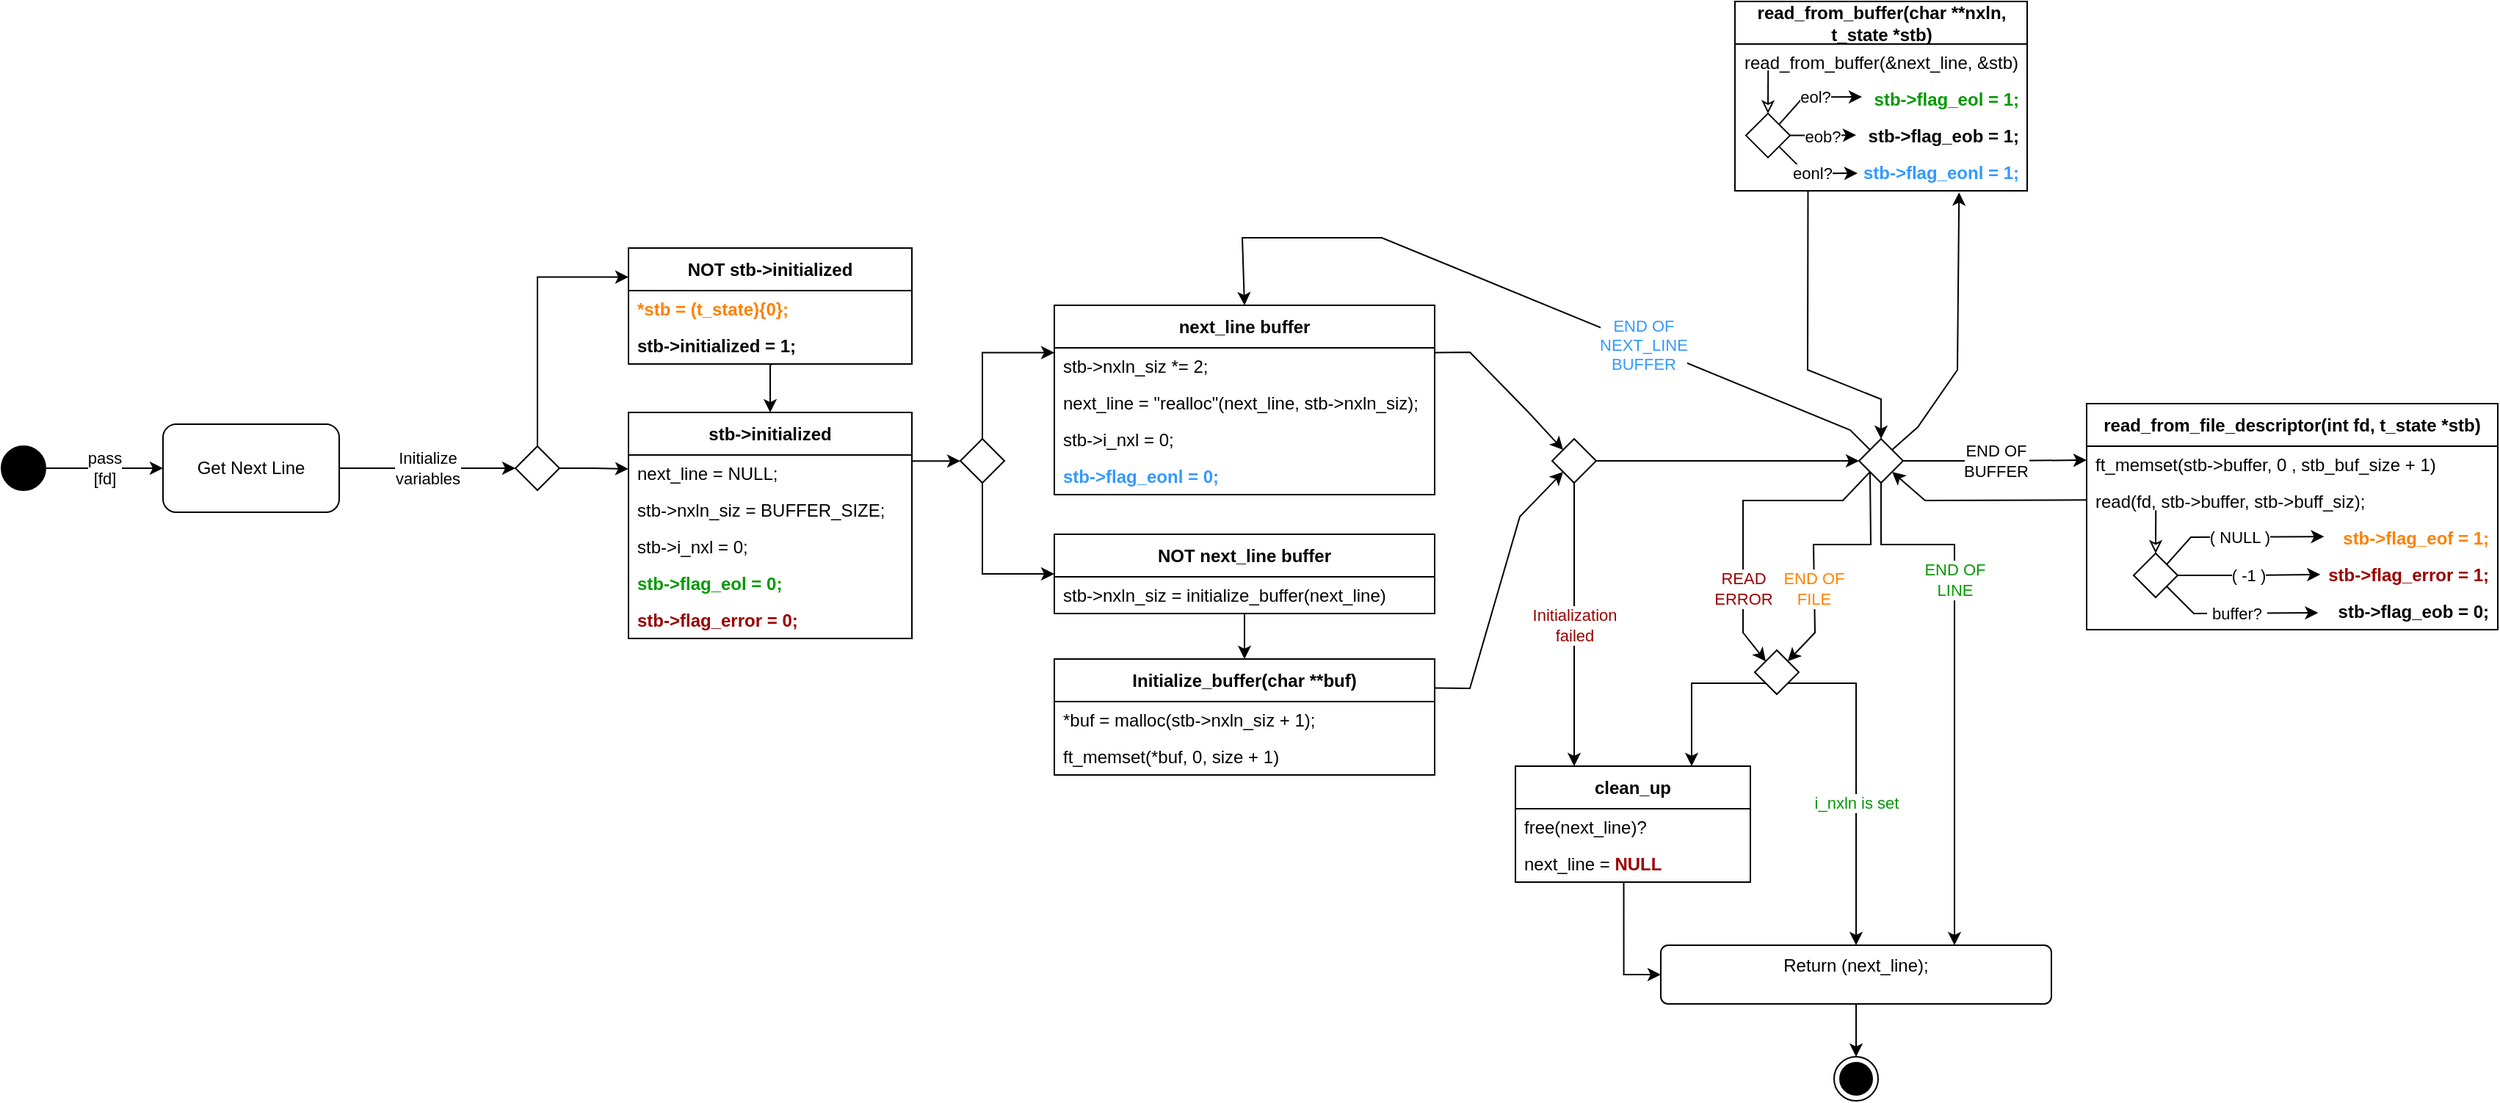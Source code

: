 <mxfile version="26.1.1" pages="3">
  <diagram name="Draft" id="yGULLOD53zgZtgsqH1yE">
    <mxGraphModel dx="2440" dy="1448" grid="1" gridSize="10" guides="1" tooltips="1" connect="1" arrows="1" fold="1" page="1" pageScale="1" pageWidth="1169" pageHeight="827" math="0" shadow="0">
      <root>
        <mxCell id="0" />
        <mxCell id="1" parent="0" />
        <mxCell id="bkVZ-oKcXYq_ciOmScUr-7" value="pass&lt;div&gt;[fd]&lt;/div&gt;" style="edgeStyle=orthogonalEdgeStyle;rounded=0;orthogonalLoop=1;jettySize=auto;html=1;exitX=1;exitY=0.5;exitDx=0;exitDy=0;entryX=0;entryY=0.5;entryDx=0;entryDy=0;" parent="1" source="bkVZ-oKcXYq_ciOmScUr-1" target="bkVZ-oKcXYq_ciOmScUr-3" edge="1">
          <mxGeometry relative="1" as="geometry" />
        </mxCell>
        <mxCell id="bkVZ-oKcXYq_ciOmScUr-1" value="" style="ellipse;fillColor=strokeColor;html=1;" parent="1" vertex="1">
          <mxGeometry x="290" y="342" width="30" height="30" as="geometry" />
        </mxCell>
        <mxCell id="bkVZ-oKcXYq_ciOmScUr-13" value="Initialize&lt;div&gt;variables&lt;/div&gt;" style="edgeStyle=orthogonalEdgeStyle;rounded=0;orthogonalLoop=1;jettySize=auto;html=1;exitX=1;exitY=0.5;exitDx=0;exitDy=0;entryX=0;entryY=0.5;entryDx=0;entryDy=0;" parent="1" source="bkVZ-oKcXYq_ciOmScUr-3" target="bkVZ-oKcXYq_ciOmScUr-5" edge="1">
          <mxGeometry relative="1" as="geometry" />
        </mxCell>
        <mxCell id="bkVZ-oKcXYq_ciOmScUr-3" value="Get Next Line" style="rounded=1;whiteSpace=wrap;html=1;" parent="1" vertex="1">
          <mxGeometry x="400" y="327" width="120" height="60" as="geometry" />
        </mxCell>
        <mxCell id="bkVZ-oKcXYq_ciOmScUr-14" style="edgeStyle=orthogonalEdgeStyle;rounded=0;orthogonalLoop=1;jettySize=auto;html=1;exitX=0.5;exitY=0;exitDx=0;exitDy=0;entryX=0;entryY=0.25;entryDx=0;entryDy=0;" parent="1" source="bkVZ-oKcXYq_ciOmScUr-5" target="bkVZ-oKcXYq_ciOmScUr-10" edge="1">
          <mxGeometry relative="1" as="geometry">
            <mxPoint x="710" y="252" as="targetPoint" />
          </mxGeometry>
        </mxCell>
        <mxCell id="bkVZ-oKcXYq_ciOmScUr-21" style="edgeStyle=orthogonalEdgeStyle;rounded=0;orthogonalLoop=1;jettySize=auto;html=1;exitX=1;exitY=0.5;exitDx=0;exitDy=0;entryX=0;entryY=0.25;entryDx=0;entryDy=0;" parent="1" source="bkVZ-oKcXYq_ciOmScUr-5" target="bkVZ-oKcXYq_ciOmScUr-18" edge="1">
          <mxGeometry relative="1" as="geometry" />
        </mxCell>
        <mxCell id="bkVZ-oKcXYq_ciOmScUr-5" value="" style="rhombus;" parent="1" vertex="1">
          <mxGeometry x="640" y="342" width="30" height="30" as="geometry" />
        </mxCell>
        <mxCell id="bkVZ-oKcXYq_ciOmScUr-10" value="NOT stb-&amp;gt;initialized" style="swimlane;fontStyle=1;align=center;verticalAlign=middle;childLayout=stackLayout;horizontal=1;startSize=29;horizontalStack=0;resizeParent=1;resizeParentMax=0;resizeLast=0;collapsible=0;marginBottom=0;html=1;whiteSpace=wrap;" parent="1" vertex="1">
          <mxGeometry x="717" y="207" width="193" height="79" as="geometry" />
        </mxCell>
        <mxCell id="bkVZ-oKcXYq_ciOmScUr-12" value="*stb = (t_state){0};" style="text;html=1;strokeColor=none;fillColor=none;align=left;verticalAlign=middle;spacingLeft=4;spacingRight=4;overflow=hidden;rotatable=0;points=[[0,0.5],[1,0.5]];portConstraint=eastwest;whiteSpace=wrap;fontColor=#FF8000;fontStyle=1" parent="bkVZ-oKcXYq_ciOmScUr-10" vertex="1">
          <mxGeometry y="29" width="193" height="25" as="geometry" />
        </mxCell>
        <mxCell id="bkVZ-oKcXYq_ciOmScUr-16" value="stb-&amp;gt;initialized = 1;" style="text;html=1;strokeColor=none;fillColor=none;align=left;verticalAlign=middle;spacingLeft=4;spacingRight=4;overflow=hidden;rotatable=0;points=[[0,0.5],[1,0.5]];portConstraint=eastwest;whiteSpace=wrap;fontStyle=1;fontColor=#000000;" parent="bkVZ-oKcXYq_ciOmScUr-10" vertex="1">
          <mxGeometry y="54" width="193" height="25" as="geometry" />
        </mxCell>
        <mxCell id="bkVZ-oKcXYq_ciOmScUr-26" style="rounded=0;orthogonalLoop=1;jettySize=auto;html=1;exitX=1;exitY=0.25;exitDx=0;exitDy=0;entryX=0;entryY=1;entryDx=0;entryDy=0;" parent="1" source="mu_s4szAjqnnKe098JD_-4" target="bkVZ-oKcXYq_ciOmScUr-25" edge="1">
          <mxGeometry relative="1" as="geometry">
            <Array as="points">
              <mxPoint x="1290" y="507" />
              <mxPoint x="1324" y="390" />
            </Array>
          </mxGeometry>
        </mxCell>
        <mxCell id="bkVZ-oKcXYq_ciOmScUr-54" style="edgeStyle=orthogonalEdgeStyle;rounded=0;orthogonalLoop=1;jettySize=auto;html=1;entryX=0;entryY=0.5;entryDx=0;entryDy=0;exitX=1;exitY=0.165;exitDx=0;exitDy=0;exitPerimeter=0;" parent="1" source="bkVZ-oKcXYq_ciOmScUr-19" target="bkVZ-oKcXYq_ciOmScUr-49" edge="1">
          <mxGeometry relative="1" as="geometry">
            <mxPoint x="810" y="229" as="sourcePoint" />
          </mxGeometry>
        </mxCell>
        <mxCell id="bkVZ-oKcXYq_ciOmScUr-18" value="stb-&amp;gt;initialized" style="swimlane;fontStyle=1;align=center;verticalAlign=middle;childLayout=stackLayout;horizontal=1;startSize=29;horizontalStack=0;resizeParent=1;resizeParentMax=0;resizeLast=0;collapsible=0;marginBottom=0;html=1;whiteSpace=wrap;" parent="1" vertex="1">
          <mxGeometry x="717" y="319" width="193" height="154" as="geometry" />
        </mxCell>
        <mxCell id="bkVZ-oKcXYq_ciOmScUr-19" value="next_line = NULL;" style="text;html=1;strokeColor=none;fillColor=none;align=left;verticalAlign=middle;spacingLeft=4;spacingRight=4;overflow=hidden;rotatable=0;points=[[0,0.5],[1,0.5]];portConstraint=eastwest;whiteSpace=wrap;" parent="bkVZ-oKcXYq_ciOmScUr-18" vertex="1">
          <mxGeometry y="29" width="193" height="25" as="geometry" />
        </mxCell>
        <mxCell id="bkVZ-oKcXYq_ciOmScUr-20" value="stb-&amp;gt;nxln_siz = BUFFER_SIZE;" style="text;html=1;strokeColor=none;fillColor=none;align=left;verticalAlign=middle;spacingLeft=4;spacingRight=4;overflow=hidden;rotatable=0;points=[[0,0.5],[1,0.5]];portConstraint=eastwest;whiteSpace=wrap;" parent="bkVZ-oKcXYq_ciOmScUr-18" vertex="1">
          <mxGeometry y="54" width="193" height="25" as="geometry" />
        </mxCell>
        <mxCell id="bkVZ-oKcXYq_ciOmScUr-23" value="stb-&amp;gt;i_nxl = 0;" style="text;html=1;strokeColor=none;fillColor=none;align=left;verticalAlign=middle;spacingLeft=4;spacingRight=4;overflow=hidden;rotatable=0;points=[[0,0.5],[1,0.5]];portConstraint=eastwest;whiteSpace=wrap;" parent="bkVZ-oKcXYq_ciOmScUr-18" vertex="1">
          <mxGeometry y="79" width="193" height="25" as="geometry" />
        </mxCell>
        <mxCell id="mu_s4szAjqnnKe098JD_-2" value="stb-&amp;gt;flag_eol = 0;" style="text;html=1;strokeColor=none;fillColor=none;align=left;verticalAlign=middle;spacingLeft=4;spacingRight=4;overflow=hidden;rotatable=0;points=[[0,0.5],[1,0.5]];portConstraint=eastwest;whiteSpace=wrap;fontStyle=1;fontColor=#009900;" vertex="1" parent="bkVZ-oKcXYq_ciOmScUr-18">
          <mxGeometry y="104" width="193" height="25" as="geometry" />
        </mxCell>
        <mxCell id="mu_s4szAjqnnKe098JD_-3" value="stb-&amp;gt;flag_error = 0;" style="text;html=1;strokeColor=none;fillColor=none;align=left;verticalAlign=middle;spacingLeft=4;spacingRight=4;overflow=hidden;rotatable=0;points=[[0,0.5],[1,0.5]];portConstraint=eastwest;whiteSpace=wrap;fontStyle=1;fontColor=#990000;" vertex="1" parent="bkVZ-oKcXYq_ciOmScUr-18">
          <mxGeometry y="129" width="193" height="25" as="geometry" />
        </mxCell>
        <mxCell id="bkVZ-oKcXYq_ciOmScUr-24" value="" style="ellipse;html=1;shape=endState;fillColor=strokeColor;" parent="1" vertex="1">
          <mxGeometry x="1538" y="758" width="30" height="30" as="geometry" />
        </mxCell>
        <mxCell id="bkVZ-oKcXYq_ciOmScUr-27" value="Initialization&lt;div&gt;failed&lt;/div&gt;" style="edgeStyle=orthogonalEdgeStyle;rounded=0;orthogonalLoop=1;jettySize=auto;html=1;exitX=0.5;exitY=1;exitDx=0;exitDy=0;entryX=0.25;entryY=0;entryDx=0;entryDy=0;fontColor=#990000;" parent="1" source="bkVZ-oKcXYq_ciOmScUr-25" target="bkVZ-oKcXYq_ciOmScUr-81" edge="1">
          <mxGeometry relative="1" as="geometry">
            <mxPoint as="offset" />
          </mxGeometry>
        </mxCell>
        <mxCell id="bkVZ-oKcXYq_ciOmScUr-31" style="rounded=0;orthogonalLoop=1;jettySize=auto;html=1;exitX=1;exitY=0.5;exitDx=0;exitDy=0;entryX=0;entryY=0.5;entryDx=0;entryDy=0;edgeStyle=orthogonalEdgeStyle;" parent="1" source="bkVZ-oKcXYq_ciOmScUr-25" target="bkVZ-oKcXYq_ciOmScUr-30" edge="1">
          <mxGeometry relative="1" as="geometry" />
        </mxCell>
        <mxCell id="bkVZ-oKcXYq_ciOmScUr-25" value="" style="rhombus;" parent="1" vertex="1">
          <mxGeometry x="1346" y="337" width="30" height="30" as="geometry" />
        </mxCell>
        <mxCell id="bkVZ-oKcXYq_ciOmScUr-29" style="edgeStyle=orthogonalEdgeStyle;rounded=0;orthogonalLoop=1;jettySize=auto;html=1;entryX=0;entryY=0.5;entryDx=0;entryDy=0;exitX=0.461;exitY=0.996;exitDx=0;exitDy=0;exitPerimeter=0;" parent="1" source="bkVZ-oKcXYq_ciOmScUr-84" target="bkVZ-oKcXYq_ciOmScUr-35" edge="1">
          <mxGeometry relative="1" as="geometry">
            <mxPoint x="1401" y="703" as="sourcePoint" />
          </mxGeometry>
        </mxCell>
        <mxCell id="bkVZ-oKcXYq_ciOmScUr-33" value="END OF&lt;div&gt;FILE&lt;/div&gt;" style="rounded=0;orthogonalLoop=1;jettySize=auto;html=1;exitX=0;exitY=1;exitDx=0;exitDy=0;entryX=1;entryY=0;entryDx=0;entryDy=0;fontColor=#FF8000;" parent="1" source="bkVZ-oKcXYq_ciOmScUr-30" target="bkVZ-oKcXYq_ciOmScUr-32" edge="1">
          <mxGeometry x="0.349" relative="1" as="geometry">
            <Array as="points">
              <mxPoint x="1563" y="409" />
              <mxPoint x="1524" y="409" />
              <mxPoint x="1525" y="469" />
            </Array>
            <mxPoint as="offset" />
          </mxGeometry>
        </mxCell>
        <mxCell id="bkVZ-oKcXYq_ciOmScUr-59" value="END OF&lt;div&gt;BUFFER&lt;/div&gt;" style="edgeStyle=orthogonalEdgeStyle;rounded=0;orthogonalLoop=1;jettySize=auto;html=1;exitX=1;exitY=0.5;exitDx=0;exitDy=0;entryX=0;entryY=0.25;entryDx=0;entryDy=0;" parent="1" source="bkVZ-oKcXYq_ciOmScUr-30" target="bkVZ-oKcXYq_ciOmScUr-60" edge="1">
          <mxGeometry relative="1" as="geometry">
            <mxPoint x="1717" y="352" as="targetPoint" />
          </mxGeometry>
        </mxCell>
        <mxCell id="bkVZ-oKcXYq_ciOmScUr-69" value="END OF&lt;div&gt;LINE&lt;/div&gt;" style="rounded=0;orthogonalLoop=1;jettySize=auto;html=1;exitX=0.5;exitY=1;exitDx=0;exitDy=0;entryX=0.75;entryY=0;entryDx=0;entryDy=0;edgeStyle=orthogonalEdgeStyle;fontColor=#009900;" parent="1" source="bkVZ-oKcXYq_ciOmScUr-30" target="bkVZ-oKcXYq_ciOmScUr-35" edge="1">
          <mxGeometry x="-0.364" relative="1" as="geometry">
            <Array as="points">
              <mxPoint x="1570" y="409" />
              <mxPoint x="1620" y="409" />
              <mxPoint x="1620" y="682" />
            </Array>
            <mxPoint as="offset" />
          </mxGeometry>
        </mxCell>
        <mxCell id="bkVZ-oKcXYq_ciOmScUr-79" value="READ&lt;div&gt;ERROR&lt;/div&gt;" style="rounded=0;orthogonalLoop=1;jettySize=auto;html=1;exitX=0;exitY=1;exitDx=0;exitDy=0;entryX=0;entryY=0;entryDx=0;entryDy=0;fontColor=#990000;" parent="1" source="bkVZ-oKcXYq_ciOmScUr-30" target="bkVZ-oKcXYq_ciOmScUr-32" edge="1">
          <mxGeometry x="0.476" relative="1" as="geometry">
            <Array as="points">
              <mxPoint x="1544" y="379" />
              <mxPoint x="1476" y="379" />
              <mxPoint x="1476" y="469" />
            </Array>
            <mxPoint as="offset" />
          </mxGeometry>
        </mxCell>
        <mxCell id="bkVZ-oKcXYq_ciOmScUr-80" value="END OF&lt;br&gt;NEXT_LINE&lt;div&gt;BUFFER&lt;/div&gt;" style="rounded=0;orthogonalLoop=1;jettySize=auto;html=1;exitX=0;exitY=0;exitDx=0;exitDy=0;entryX=0.5;entryY=0;entryDx=0;entryDy=0;fontColor=#3399FF;" parent="1" source="bkVZ-oKcXYq_ciOmScUr-30" target="bkVZ-oKcXYq_ciOmScUr-45" edge="1">
          <mxGeometry x="-0.323" relative="1" as="geometry">
            <Array as="points">
              <mxPoint x="1549" y="331" />
              <mxPoint x="1230" y="200" />
              <mxPoint x="1135" y="200" />
            </Array>
            <mxPoint as="offset" />
          </mxGeometry>
        </mxCell>
        <mxCell id="bkVZ-oKcXYq_ciOmScUr-30" value="" style="rhombus;" parent="1" vertex="1">
          <mxGeometry x="1555" y="337" width="30" height="30" as="geometry" />
        </mxCell>
        <mxCell id="bkVZ-oKcXYq_ciOmScUr-34" style="edgeStyle=orthogonalEdgeStyle;rounded=0;orthogonalLoop=1;jettySize=auto;html=1;exitX=0;exitY=1;exitDx=0;exitDy=0;entryX=0.75;entryY=0;entryDx=0;entryDy=0;" parent="1" source="bkVZ-oKcXYq_ciOmScUr-32" target="bkVZ-oKcXYq_ciOmScUr-81" edge="1">
          <mxGeometry relative="1" as="geometry" />
        </mxCell>
        <mxCell id="bkVZ-oKcXYq_ciOmScUr-37" value="&amp;nbsp;i_nxln is set&amp;nbsp;" style="edgeStyle=orthogonalEdgeStyle;rounded=0;orthogonalLoop=1;jettySize=auto;html=1;exitX=1;exitY=1;exitDx=0;exitDy=0;entryX=0.5;entryY=0;entryDx=0;entryDy=0;fontColor=#009900;" parent="1" source="bkVZ-oKcXYq_ciOmScUr-32" target="bkVZ-oKcXYq_ciOmScUr-35" edge="1">
          <mxGeometry x="0.135" relative="1" as="geometry">
            <Array as="points">
              <mxPoint x="1553" y="503" />
            </Array>
            <mxPoint as="offset" />
          </mxGeometry>
        </mxCell>
        <mxCell id="bkVZ-oKcXYq_ciOmScUr-32" value="" style="rhombus;" parent="1" vertex="1">
          <mxGeometry x="1484" y="481" width="30" height="30" as="geometry" />
        </mxCell>
        <mxCell id="bkVZ-oKcXYq_ciOmScUr-36" style="edgeStyle=orthogonalEdgeStyle;rounded=0;orthogonalLoop=1;jettySize=auto;html=1;entryX=0.5;entryY=0;entryDx=0;entryDy=0;exitX=0.5;exitY=1;exitDx=0;exitDy=0;" parent="1" source="bkVZ-oKcXYq_ciOmScUr-35" target="bkVZ-oKcXYq_ciOmScUr-24" edge="1">
          <mxGeometry relative="1" as="geometry" />
        </mxCell>
        <mxCell id="bkVZ-oKcXYq_ciOmScUr-35" value="Return (next_line);" style="html=1;align=center;verticalAlign=top;rounded=1;absoluteArcSize=1;arcSize=10;dashed=0;whiteSpace=wrap;fontColor=#000000;fontStyle=0" parent="1" vertex="1">
          <mxGeometry x="1420" y="682" width="266" height="40" as="geometry" />
        </mxCell>
        <mxCell id="bkVZ-oKcXYq_ciOmScUr-56" style="rounded=0;orthogonalLoop=1;jettySize=auto;html=1;exitX=1;exitY=0.25;exitDx=0;exitDy=0;entryX=0;entryY=0;entryDx=0;entryDy=0;" parent="1" source="bkVZ-oKcXYq_ciOmScUr-45" target="bkVZ-oKcXYq_ciOmScUr-25" edge="1">
          <mxGeometry relative="1" as="geometry">
            <Array as="points">
              <mxPoint x="1290" y="278" />
              <mxPoint x="1330" y="319" />
            </Array>
          </mxGeometry>
        </mxCell>
        <mxCell id="bkVZ-oKcXYq_ciOmScUr-45" value="next_line buffer" style="swimlane;fontStyle=1;align=center;verticalAlign=middle;childLayout=stackLayout;horizontal=1;startSize=29;horizontalStack=0;resizeParent=1;resizeParentMax=0;resizeLast=0;collapsible=0;marginBottom=0;html=1;whiteSpace=wrap;" parent="1" vertex="1">
          <mxGeometry x="1007" y="246" width="259" height="129" as="geometry" />
        </mxCell>
        <mxCell id="bkVZ-oKcXYq_ciOmScUr-46" value="stb-&amp;gt;nxln_siz *= 2;" style="text;html=1;strokeColor=none;fillColor=none;align=left;verticalAlign=middle;spacingLeft=4;spacingRight=4;overflow=hidden;rotatable=0;points=[[0,0.5],[1,0.5]];portConstraint=eastwest;whiteSpace=wrap;" parent="bkVZ-oKcXYq_ciOmScUr-45" vertex="1">
          <mxGeometry y="29" width="259" height="25" as="geometry" />
        </mxCell>
        <mxCell id="bkVZ-oKcXYq_ciOmScUr-47" value="next_line = &quot;realloc&quot;(next_line, stb-&amp;gt;nxln_siz);" style="text;html=1;strokeColor=none;fillColor=none;align=left;verticalAlign=middle;spacingLeft=4;spacingRight=4;overflow=hidden;rotatable=0;points=[[0,0.5],[1,0.5]];portConstraint=eastwest;whiteSpace=wrap;" parent="bkVZ-oKcXYq_ciOmScUr-45" vertex="1">
          <mxGeometry y="54" width="259" height="25" as="geometry" />
        </mxCell>
        <mxCell id="bkVZ-oKcXYq_ciOmScUr-48" value="stb-&amp;gt;i_nxl = 0;" style="text;html=1;strokeColor=none;fillColor=none;align=left;verticalAlign=middle;spacingLeft=4;spacingRight=4;overflow=hidden;rotatable=0;points=[[0,0.5],[1,0.5]];portConstraint=eastwest;whiteSpace=wrap;" parent="bkVZ-oKcXYq_ciOmScUr-45" vertex="1">
          <mxGeometry y="79" width="259" height="25" as="geometry" />
        </mxCell>
        <mxCell id="mu_s4szAjqnnKe098JD_-1" value="stb-&amp;gt;flag_eonl = 0;" style="text;html=1;strokeColor=none;fillColor=none;align=left;verticalAlign=middle;spacingLeft=4;spacingRight=4;overflow=hidden;rotatable=0;points=[[0,0.5],[1,0.5]];portConstraint=eastwest;whiteSpace=wrap;fontStyle=1;fontColor=#3399FF;" vertex="1" parent="bkVZ-oKcXYq_ciOmScUr-45">
          <mxGeometry y="104" width="259" height="25" as="geometry" />
        </mxCell>
        <mxCell id="bkVZ-oKcXYq_ciOmScUr-57" style="edgeStyle=orthogonalEdgeStyle;rounded=0;orthogonalLoop=1;jettySize=auto;html=1;exitX=0.5;exitY=0;exitDx=0;exitDy=0;entryX=0;entryY=0.25;entryDx=0;entryDy=0;" parent="1" source="bkVZ-oKcXYq_ciOmScUr-49" target="bkVZ-oKcXYq_ciOmScUr-45" edge="1">
          <mxGeometry relative="1" as="geometry" />
        </mxCell>
        <mxCell id="bkVZ-oKcXYq_ciOmScUr-49" value="" style="rhombus;" parent="1" vertex="1">
          <mxGeometry x="943" y="337" width="30" height="30" as="geometry" />
        </mxCell>
        <mxCell id="mu_s4szAjqnnKe098JD_-6" style="edgeStyle=orthogonalEdgeStyle;rounded=0;orthogonalLoop=1;jettySize=auto;html=1;exitX=0.5;exitY=1;exitDx=0;exitDy=0;entryX=0.5;entryY=0;entryDx=0;entryDy=0;" edge="1" parent="1" source="bkVZ-oKcXYq_ciOmScUr-50" target="mu_s4szAjqnnKe098JD_-4">
          <mxGeometry relative="1" as="geometry" />
        </mxCell>
        <mxCell id="bkVZ-oKcXYq_ciOmScUr-50" value="NOT next_line buffer" style="swimlane;fontStyle=1;align=center;verticalAlign=middle;childLayout=stackLayout;horizontal=1;startSize=29;horizontalStack=0;resizeParent=1;resizeParentMax=0;resizeLast=0;collapsible=0;marginBottom=0;html=1;whiteSpace=wrap;" parent="1" vertex="1">
          <mxGeometry x="1007" y="402" width="259" height="54" as="geometry" />
        </mxCell>
        <mxCell id="bkVZ-oKcXYq_ciOmScUr-51" value="stb-&amp;gt;nxln_siz = initialize_buffer(next_line)" style="text;html=1;strokeColor=none;fillColor=none;align=left;verticalAlign=middle;spacingLeft=4;spacingRight=4;overflow=hidden;rotatable=0;points=[[0,0.5],[1,0.5]];portConstraint=eastwest;whiteSpace=wrap;" parent="bkVZ-oKcXYq_ciOmScUr-50" vertex="1">
          <mxGeometry y="29" width="259" height="25" as="geometry" />
        </mxCell>
        <mxCell id="bkVZ-oKcXYq_ciOmScUr-55" style="edgeStyle=orthogonalEdgeStyle;rounded=0;orthogonalLoop=1;jettySize=auto;html=1;exitX=0.5;exitY=1;exitDx=0;exitDy=0;entryX=0;entryY=0.5;entryDx=0;entryDy=0;" parent="1" source="bkVZ-oKcXYq_ciOmScUr-49" target="bkVZ-oKcXYq_ciOmScUr-50" edge="1">
          <mxGeometry relative="1" as="geometry" />
        </mxCell>
        <mxCell id="bkVZ-oKcXYq_ciOmScUr-60" value="read_from_file_descriptor(int fd, t_state *stb)" style="swimlane;fontStyle=1;align=center;verticalAlign=middle;childLayout=stackLayout;horizontal=1;startSize=29;horizontalStack=0;resizeParent=1;resizeParentMax=0;resizeLast=0;collapsible=0;marginBottom=0;html=1;whiteSpace=wrap;" parent="1" vertex="1">
          <mxGeometry x="1710" y="313" width="280" height="154" as="geometry" />
        </mxCell>
        <mxCell id="bkVZ-oKcXYq_ciOmScUr-90" value="ft_memset(stb-&amp;gt;buffer, 0 , stb_buf_size + 1)" style="text;html=1;strokeColor=none;fillColor=none;align=left;verticalAlign=middle;spacingLeft=4;spacingRight=4;overflow=hidden;rotatable=0;points=[[0,0.5],[1,0.5]];portConstraint=eastwest;whiteSpace=wrap;" parent="bkVZ-oKcXYq_ciOmScUr-60" vertex="1">
          <mxGeometry y="29" width="280" height="25" as="geometry" />
        </mxCell>
        <mxCell id="bkVZ-oKcXYq_ciOmScUr-62" value="read(fd, stb-&amp;gt;buffer, stb-&amp;gt;buff_siz);" style="text;html=1;strokeColor=none;fillColor=none;align=left;verticalAlign=middle;spacingLeft=4;spacingRight=4;overflow=hidden;rotatable=0;points=[[0,0.5],[1,0.5]];portConstraint=eastwest;whiteSpace=wrap;" parent="bkVZ-oKcXYq_ciOmScUr-60" vertex="1">
          <mxGeometry y="54" width="280" height="25" as="geometry" />
        </mxCell>
        <mxCell id="bkVZ-oKcXYq_ciOmScUr-86" value="&lt;font style=&quot;&quot;&gt;stb-&amp;gt;flag_eof = 1;&lt;/font&gt;" style="text;html=1;strokeColor=none;fillColor=none;align=right;verticalAlign=middle;spacingLeft=4;spacingRight=4;overflow=hidden;rotatable=0;points=[[0,0.5],[1,0.5]];portConstraint=eastwest;whiteSpace=wrap;fontStyle=1;fontColor=#FF8000;" parent="bkVZ-oKcXYq_ciOmScUr-60" vertex="1">
          <mxGeometry y="79" width="280" height="25" as="geometry" />
        </mxCell>
        <mxCell id="bkVZ-oKcXYq_ciOmScUr-91" value="&lt;font style=&quot;color: rgb(153, 0, 0);&quot;&gt;stb-&amp;gt;flag_error = 1;&lt;/font&gt;" style="text;html=1;strokeColor=none;fillColor=none;align=right;verticalAlign=middle;spacingLeft=4;spacingRight=4;overflow=hidden;rotatable=0;points=[[0,0.5],[1,0.5]];portConstraint=eastwest;whiteSpace=wrap;fontStyle=1" parent="bkVZ-oKcXYq_ciOmScUr-60" vertex="1">
          <mxGeometry y="104" width="280" height="25" as="geometry" />
        </mxCell>
        <mxCell id="bkVZ-oKcXYq_ciOmScUr-85" value="&lt;b&gt;&lt;font style=&quot;&quot;&gt;stb-&amp;gt;flag_eob = 0&lt;/font&gt;;&lt;/b&gt;" style="text;html=1;strokeColor=none;fillColor=none;align=right;verticalAlign=middle;spacingLeft=4;spacingRight=4;overflow=hidden;rotatable=0;points=[[0,0.5],[1,0.5]];portConstraint=eastwest;whiteSpace=wrap;fontColor=#000000;" parent="bkVZ-oKcXYq_ciOmScUr-60" vertex="1">
          <mxGeometry y="129" width="280" height="25" as="geometry" />
        </mxCell>
        <mxCell id="bkVZ-oKcXYq_ciOmScUr-75" style="rounded=0;orthogonalLoop=1;jettySize=auto;html=1;exitX=0.25;exitY=1;exitDx=0;exitDy=0;entryX=0.5;entryY=0;entryDx=0;entryDy=0;" parent="1" source="bkVZ-oKcXYq_ciOmScUr-64" target="bkVZ-oKcXYq_ciOmScUr-30" edge="1">
          <mxGeometry relative="1" as="geometry">
            <Array as="points">
              <mxPoint x="1520" y="290" />
              <mxPoint x="1570" y="310" />
            </Array>
          </mxGeometry>
        </mxCell>
        <mxCell id="bkVZ-oKcXYq_ciOmScUr-64" value="read_from_buffer&lt;span style=&quot;background-color: transparent; color: light-dark(rgb(0, 0, 0), rgb(255, 255, 255));&quot;&gt;(char **nxln, t_state *stb)&lt;/span&gt;" style="swimlane;fontStyle=1;align=center;verticalAlign=middle;childLayout=stackLayout;horizontal=1;startSize=29;horizontalStack=0;resizeParent=1;resizeParentMax=0;resizeLast=0;collapsible=0;marginBottom=0;html=1;whiteSpace=wrap;" parent="1" vertex="1">
          <mxGeometry x="1470.5" y="39" width="199" height="129" as="geometry" />
        </mxCell>
        <mxCell id="bkVZ-oKcXYq_ciOmScUr-65" value="read_from_buffer(&amp;amp;next_line, &amp;amp;stb)" style="text;html=1;strokeColor=none;fillColor=none;align=left;verticalAlign=middle;spacingLeft=4;spacingRight=4;overflow=hidden;rotatable=0;points=[[0,0.5],[1,0.5]];portConstraint=eastwest;whiteSpace=wrap;" parent="bkVZ-oKcXYq_ciOmScUr-64" vertex="1">
          <mxGeometry y="29" width="199" height="25" as="geometry" />
        </mxCell>
        <mxCell id="bkVZ-oKcXYq_ciOmScUr-103" value="&lt;font style=&quot;color: rgb(0, 153, 0);&quot;&gt;&lt;b&gt;stb-&amp;gt;flag_eol = 1;&lt;/b&gt;&lt;/font&gt;" style="text;html=1;strokeColor=none;fillColor=none;align=right;verticalAlign=middle;spacingLeft=4;spacingRight=4;overflow=hidden;rotatable=0;points=[[0,0.5],[1,0.5]];portConstraint=eastwest;whiteSpace=wrap;" parent="bkVZ-oKcXYq_ciOmScUr-64" vertex="1">
          <mxGeometry y="54" width="199" height="25" as="geometry" />
        </mxCell>
        <mxCell id="bkVZ-oKcXYq_ciOmScUr-105" value="&lt;font style=&quot;color: rgb(0, 0, 0);&quot;&gt;stb-&amp;gt;flag_eob = 1&lt;/font&gt;;" style="text;html=1;strokeColor=none;fillColor=none;align=right;verticalAlign=middle;spacingLeft=4;spacingRight=4;overflow=hidden;rotatable=0;points=[[0,0.5],[1,0.5]];portConstraint=eastwest;whiteSpace=wrap;fontStyle=1" parent="bkVZ-oKcXYq_ciOmScUr-64" vertex="1">
          <mxGeometry y="79" width="199" height="25" as="geometry" />
        </mxCell>
        <mxCell id="bkVZ-oKcXYq_ciOmScUr-104" value="&lt;font style=&quot;color: rgb(51, 153, 255);&quot;&gt;stb-&amp;gt;flag_eonl = 1;&lt;/font&gt;" style="text;html=1;strokeColor=none;fillColor=none;align=right;verticalAlign=middle;spacingLeft=4;spacingRight=4;overflow=hidden;rotatable=0;points=[[0,0.5],[1,0.5]];portConstraint=eastwest;whiteSpace=wrap;fontStyle=1" parent="bkVZ-oKcXYq_ciOmScUr-64" vertex="1">
          <mxGeometry y="104" width="199" height="25" as="geometry" />
        </mxCell>
        <mxCell id="bkVZ-oKcXYq_ciOmScUr-74" style="rounded=0;orthogonalLoop=1;jettySize=auto;html=1;exitX=1;exitY=0;exitDx=0;exitDy=0;entryX=0.767;entryY=1.043;entryDx=0;entryDy=0;entryPerimeter=0;" parent="1" source="bkVZ-oKcXYq_ciOmScUr-30" target="bkVZ-oKcXYq_ciOmScUr-104" edge="1">
          <mxGeometry relative="1" as="geometry">
            <Array as="points">
              <mxPoint x="1595" y="329" />
              <mxPoint x="1622" y="290" />
            </Array>
          </mxGeometry>
        </mxCell>
        <mxCell id="bkVZ-oKcXYq_ciOmScUr-77" style="rounded=0;orthogonalLoop=1;jettySize=auto;html=1;exitX=0;exitY=0.465;exitDx=0;exitDy=0;entryX=1;entryY=1;entryDx=0;entryDy=0;exitPerimeter=0;" parent="1" source="bkVZ-oKcXYq_ciOmScUr-62" target="bkVZ-oKcXYq_ciOmScUr-30" edge="1">
          <mxGeometry relative="1" as="geometry">
            <Array as="points">
              <mxPoint x="1600" y="379" />
            </Array>
          </mxGeometry>
        </mxCell>
        <mxCell id="bkVZ-oKcXYq_ciOmScUr-81" value="clean_up" style="swimlane;fontStyle=1;align=center;verticalAlign=middle;childLayout=stackLayout;horizontal=1;startSize=29;horizontalStack=0;resizeParent=1;resizeParentMax=0;resizeLast=0;collapsible=0;marginBottom=0;html=1;whiteSpace=wrap;" parent="1" vertex="1">
          <mxGeometry x="1321" y="560" width="160" height="79" as="geometry" />
        </mxCell>
        <mxCell id="bkVZ-oKcXYq_ciOmScUr-83" value="free(next_line)?" style="text;html=1;strokeColor=none;fillColor=none;align=left;verticalAlign=middle;spacingLeft=4;spacingRight=4;overflow=hidden;rotatable=0;points=[[0,0.5],[1,0.5]];portConstraint=eastwest;whiteSpace=wrap;" parent="bkVZ-oKcXYq_ciOmScUr-81" vertex="1">
          <mxGeometry y="29" width="160" height="25" as="geometry" />
        </mxCell>
        <mxCell id="bkVZ-oKcXYq_ciOmScUr-84" value="next_line = &lt;font style=&quot;color: rgb(153, 0, 0);&quot;&gt;&lt;b&gt;NULL&lt;/b&gt;&amp;nbsp;&lt;/font&gt;" style="text;html=1;strokeColor=none;fillColor=none;align=left;verticalAlign=middle;spacingLeft=4;spacingRight=4;overflow=hidden;rotatable=0;points=[[0,0.5],[1,0.5]];portConstraint=eastwest;whiteSpace=wrap;" parent="bkVZ-oKcXYq_ciOmScUr-81" vertex="1">
          <mxGeometry y="54" width="160" height="25" as="geometry" />
        </mxCell>
        <mxCell id="bkVZ-oKcXYq_ciOmScUr-93" value="( NULL )" style="rounded=0;orthogonalLoop=1;jettySize=auto;html=1;exitX=1;exitY=0;exitDx=0;exitDy=0;" parent="1" source="bkVZ-oKcXYq_ciOmScUr-92" edge="1">
          <mxGeometry relative="1" as="geometry">
            <mxPoint x="1871.787" y="403.583" as="targetPoint" />
            <Array as="points">
              <mxPoint x="1781" y="404" />
            </Array>
          </mxGeometry>
        </mxCell>
        <mxCell id="bkVZ-oKcXYq_ciOmScUr-94" value="( -1 )" style="edgeStyle=orthogonalEdgeStyle;rounded=0;orthogonalLoop=1;jettySize=auto;html=1;exitX=1;exitY=0.5;exitDx=0;exitDy=0;" parent="1" source="bkVZ-oKcXYq_ciOmScUr-92" edge="1">
          <mxGeometry relative="1" as="geometry">
            <mxPoint x="1869.182" y="429.408" as="targetPoint" />
          </mxGeometry>
        </mxCell>
        <mxCell id="bkVZ-oKcXYq_ciOmScUr-95" value="&amp;nbsp;buffer?&amp;nbsp;" style="rounded=0;orthogonalLoop=1;jettySize=auto;html=1;exitX=1;exitY=1;exitDx=0;exitDy=0;" parent="1" source="bkVZ-oKcXYq_ciOmScUr-92" edge="1">
          <mxGeometry relative="1" as="geometry">
            <mxPoint x="1867.717" y="455.507" as="targetPoint" />
            <Array as="points">
              <mxPoint x="1783" y="456" />
            </Array>
          </mxGeometry>
        </mxCell>
        <mxCell id="bkVZ-oKcXYq_ciOmScUr-96" style="edgeStyle=orthogonalEdgeStyle;rounded=0;orthogonalLoop=1;jettySize=auto;html=1;exitX=0.5;exitY=0;exitDx=0;exitDy=0;startArrow=classic;startFill=0;endArrow=none;" parent="1" source="bkVZ-oKcXYq_ciOmScUr-92" edge="1">
          <mxGeometry relative="1" as="geometry">
            <mxPoint x="1757.122" y="385.701" as="targetPoint" />
          </mxGeometry>
        </mxCell>
        <mxCell id="bkVZ-oKcXYq_ciOmScUr-92" value="" style="rhombus;" parent="1" vertex="1">
          <mxGeometry x="1742" y="415" width="30" height="30" as="geometry" />
        </mxCell>
        <mxCell id="bkVZ-oKcXYq_ciOmScUr-106" value="eol?" style="rounded=0;orthogonalLoop=1;jettySize=auto;html=1;exitX=1;exitY=0;exitDx=0;exitDy=0;" parent="1" source="bkVZ-oKcXYq_ciOmScUr-110" edge="1">
          <mxGeometry relative="1" as="geometry">
            <mxPoint x="1557" y="104" as="targetPoint" />
            <Array as="points">
              <mxPoint x="1517" y="104.3" />
            </Array>
          </mxGeometry>
        </mxCell>
        <mxCell id="bkVZ-oKcXYq_ciOmScUr-107" value="eob?" style="edgeStyle=orthogonalEdgeStyle;rounded=0;orthogonalLoop=1;jettySize=auto;html=1;exitX=1;exitY=0.5;exitDx=0;exitDy=0;" parent="1" source="bkVZ-oKcXYq_ciOmScUr-110" edge="1">
          <mxGeometry relative="1" as="geometry">
            <mxPoint x="1553" y="130" as="targetPoint" />
          </mxGeometry>
        </mxCell>
        <mxCell id="bkVZ-oKcXYq_ciOmScUr-108" value="eonl?" style="rounded=0;orthogonalLoop=1;jettySize=auto;html=1;exitX=1;exitY=1;exitDx=0;exitDy=0;" parent="1" source="bkVZ-oKcXYq_ciOmScUr-110" edge="1">
          <mxGeometry relative="1" as="geometry">
            <mxPoint x="1554" y="156" as="targetPoint" />
            <Array as="points">
              <mxPoint x="1519" y="156.3" />
            </Array>
          </mxGeometry>
        </mxCell>
        <mxCell id="bkVZ-oKcXYq_ciOmScUr-109" style="edgeStyle=orthogonalEdgeStyle;rounded=0;orthogonalLoop=1;jettySize=auto;html=1;exitX=0.5;exitY=0;exitDx=0;exitDy=0;startArrow=classic;startFill=0;endArrow=none;" parent="1" source="bkVZ-oKcXYq_ciOmScUr-110" edge="1">
          <mxGeometry relative="1" as="geometry">
            <mxPoint x="1493.122" y="86.001" as="targetPoint" />
          </mxGeometry>
        </mxCell>
        <mxCell id="bkVZ-oKcXYq_ciOmScUr-110" value="" style="rhombus;" parent="1" vertex="1">
          <mxGeometry x="1478" y="115.3" width="30" height="30" as="geometry" />
        </mxCell>
        <mxCell id="bkVZ-oKcXYq_ciOmScUr-22" style="edgeStyle=orthogonalEdgeStyle;rounded=0;orthogonalLoop=1;jettySize=auto;html=1;entryX=0.5;entryY=0;entryDx=0;entryDy=0;exitX=0.506;exitY=1.014;exitDx=0;exitDy=0;exitPerimeter=0;" parent="1" source="bkVZ-oKcXYq_ciOmScUr-16" target="bkVZ-oKcXYq_ciOmScUr-18" edge="1">
          <mxGeometry relative="1" as="geometry" />
        </mxCell>
        <mxCell id="mu_s4szAjqnnKe098JD_-4" value="Initialize_buffer(char **buf)" style="swimlane;fontStyle=1;align=center;verticalAlign=middle;childLayout=stackLayout;horizontal=1;startSize=29;horizontalStack=0;resizeParent=1;resizeParentMax=0;resizeLast=0;collapsible=0;marginBottom=0;html=1;whiteSpace=wrap;" vertex="1" parent="1">
          <mxGeometry x="1007" y="487" width="259" height="79" as="geometry" />
        </mxCell>
        <mxCell id="mu_s4szAjqnnKe098JD_-5" value="*buf = malloc(stb-&amp;gt;nxln_siz + 1);" style="text;html=1;strokeColor=none;fillColor=none;align=left;verticalAlign=middle;spacingLeft=4;spacingRight=4;overflow=hidden;rotatable=0;points=[[0,0.5],[1,0.5]];portConstraint=eastwest;whiteSpace=wrap;" vertex="1" parent="mu_s4szAjqnnKe098JD_-4">
          <mxGeometry y="29" width="259" height="25" as="geometry" />
        </mxCell>
        <mxCell id="mu_s4szAjqnnKe098JD_-8" value="ft_memset(*buf, 0, size + 1)" style="text;html=1;strokeColor=none;fillColor=none;align=left;verticalAlign=middle;spacingLeft=4;spacingRight=4;overflow=hidden;rotatable=0;points=[[0,0.5],[1,0.5]];portConstraint=eastwest;whiteSpace=wrap;" vertex="1" parent="mu_s4szAjqnnKe098JD_-4">
          <mxGeometry y="54" width="259" height="25" as="geometry" />
        </mxCell>
      </root>
    </mxGraphModel>
  </diagram>
  <diagram name="Machine state" id="zBLGVC6mdAxt7SSoNUi5">
    <mxGraphModel dx="2183" dy="2123" grid="1" gridSize="10" guides="1" tooltips="1" connect="1" arrows="1" fold="1" page="1" pageScale="1" pageWidth="1169" pageHeight="827" math="0" shadow="0">
      <root>
        <mxCell id="PgOLMhDyk8cdD1WnL6jy-0" />
        <mxCell id="PgOLMhDyk8cdD1WnL6jy-1" parent="PgOLMhDyk8cdD1WnL6jy-0" />
        <mxCell id="_sCUBuD3QKffLRoa17YP-14" value="&lt;b&gt;!&lt;/b&gt;stb-&amp;gt;i_nxl" style="edgeStyle=orthogonalEdgeStyle;rounded=0;orthogonalLoop=1;jettySize=auto;html=1;exitX=0.2;exitY=0.99;exitDx=0;exitDy=0;entryX=0.75;entryY=0;entryDx=0;entryDy=0;fontColor=#990000;exitPerimeter=0;" parent="PgOLMhDyk8cdD1WnL6jy-1" source="_sCUBuD3QKffLRoa17YP-12" target="PgOLMhDyk8cdD1WnL6jy-62" edge="1">
          <mxGeometry x="-0.132" relative="1" as="geometry">
            <mxPoint as="offset" />
          </mxGeometry>
        </mxCell>
        <mxCell id="_sCUBuD3QKffLRoa17YP-15" value="&lt;font style=&quot;color: rgb(0, 153, 0);&quot;&gt;&lt;b&gt;stb-&amp;gt;i_nxl&lt;/b&gt;&lt;/font&gt;" style="edgeStyle=orthogonalEdgeStyle;rounded=0;orthogonalLoop=1;jettySize=auto;html=1;exitX=0.75;exitY=1;exitDx=0;exitDy=0;entryX=0.75;entryY=0;entryDx=0;entryDy=0;" parent="PgOLMhDyk8cdD1WnL6jy-1" source="_sCUBuD3QKffLRoa17YP-11" target="PgOLMhDyk8cdD1WnL6jy-35" edge="1">
          <mxGeometry x="-0.774" relative="1" as="geometry">
            <mxPoint as="offset" />
          </mxGeometry>
        </mxCell>
        <mxCell id="_sCUBuD3QKffLRoa17YP-11" value="End Of File (eof)" style="swimlane;fontStyle=1;align=center;verticalAlign=middle;childLayout=stackLayout;horizontal=1;startSize=29;horizontalStack=0;resizeParent=1;resizeParentMax=0;resizeLast=0;collapsible=0;marginBottom=0;html=1;whiteSpace=wrap;fillColor=#ffe6cc;strokeColor=#d79b00;fontColor=#FF8000;" parent="PgOLMhDyk8cdD1WnL6jy-1" vertex="1">
          <mxGeometry x="1740" y="32" width="140" height="54" as="geometry" />
        </mxCell>
        <mxCell id="_sCUBuD3QKffLRoa17YP-12" value="&lt;b&gt;&lt;font style=&quot;color: rgb(255, 128, 0);&quot;&gt;stb-&amp;gt;flag_eof = 1;&lt;/font&gt;&lt;/b&gt;" style="text;html=1;strokeColor=none;fillColor=none;align=left;verticalAlign=middle;spacingLeft=4;spacingRight=4;overflow=hidden;rotatable=0;points=[[0,0.5],[1,0.5]];portConstraint=eastwest;whiteSpace=wrap;" parent="_sCUBuD3QKffLRoa17YP-11" vertex="1">
          <mxGeometry y="29" width="140" height="25" as="geometry" />
        </mxCell>
        <mxCell id="_sCUBuD3QKffLRoa17YP-10" value="data&lt;div&gt;available&lt;/div&gt;" style="rounded=0;orthogonalLoop=1;jettySize=auto;html=1;exitX=0;exitY=0.25;exitDx=0;exitDy=0;entryX=0;entryY=0.75;entryDx=0;entryDy=0;fontColor=#330066;" parent="PgOLMhDyk8cdD1WnL6jy-1" source="_sCUBuD3QKffLRoa17YP-0" edge="1">
          <mxGeometry x="-0.543" y="-1" relative="1" as="geometry">
            <Array as="points">
              <mxPoint x="1375" y="45" />
              <mxPoint x="1373" y="-198" />
              <mxPoint x="1453" y="-308" />
            </Array>
            <mxPoint as="offset" />
            <mxPoint x="1485" y="-308" as="targetPoint" />
          </mxGeometry>
        </mxCell>
        <mxCell id="_sCUBuD3QKffLRoa17YP-0" value="&lt;font style=&quot;color: rgb(76, 0, 153);&quot;&gt;Data Read&lt;/font&gt;" style="swimlane;fontStyle=1;align=center;verticalAlign=middle;childLayout=stackLayout;horizontal=1;startSize=29;horizontalStack=0;resizeParent=1;resizeParentMax=0;resizeLast=0;collapsible=0;marginBottom=0;html=1;whiteSpace=wrap;fillColor=#e1d5e7;strokeColor=#9673a6;" parent="PgOLMhDyk8cdD1WnL6jy-1" vertex="1">
          <mxGeometry x="1410" y="32" width="140" height="79" as="geometry" />
        </mxCell>
        <mxCell id="_sCUBuD3QKffLRoa17YP-1" value="&lt;b&gt;&lt;font style=&quot;color: rgb(76, 0, 153);&quot;&gt;stb-&amp;gt;flag_eob = 0;&lt;/font&gt;&lt;/b&gt;" style="text;html=1;strokeColor=none;fillColor=none;align=left;verticalAlign=middle;spacingLeft=4;spacingRight=4;overflow=hidden;rotatable=0;points=[[0,0.5],[1,0.5]];portConstraint=eastwest;whiteSpace=wrap;fontColor=#000000;" parent="_sCUBuD3QKffLRoa17YP-0" vertex="1">
          <mxGeometry y="29" width="140" height="25" as="geometry" />
        </mxCell>
        <mxCell id="-UU_FSYOvXp1vxTgk0oV-0" value="stb-&amp;gt;i_buf = 0;" style="text;html=1;strokeColor=none;fillColor=none;align=left;verticalAlign=middle;spacingLeft=4;spacingRight=4;overflow=hidden;rotatable=0;points=[[0,0.5],[1,0.5]];portConstraint=eastwest;whiteSpace=wrap;fontColor=#000000;" vertex="1" parent="_sCUBuD3QKffLRoa17YP-0">
          <mxGeometry y="54" width="140" height="25" as="geometry" />
        </mxCell>
        <mxCell id="_sCUBuD3QKffLRoa17YP-13" style="edgeStyle=orthogonalEdgeStyle;rounded=0;orthogonalLoop=1;jettySize=auto;html=1;exitX=0.506;exitY=1.011;exitDx=0;exitDy=0;entryX=0.25;entryY=0;entryDx=0;entryDy=0;exitPerimeter=0;" parent="PgOLMhDyk8cdD1WnL6jy-1" source="_sCUBuD3QKffLRoa17YP-9" target="PgOLMhDyk8cdD1WnL6jy-62" edge="1">
          <mxGeometry relative="1" as="geometry" />
        </mxCell>
        <mxCell id="_sCUBuD3QKffLRoa17YP-8" value="Error reading file (err)" style="swimlane;fontStyle=1;align=center;verticalAlign=middle;childLayout=stackLayout;horizontal=1;startSize=29;horizontalStack=0;resizeParent=1;resizeParentMax=0;resizeLast=0;collapsible=0;marginBottom=0;html=1;whiteSpace=wrap;fillColor=#f8cecc;strokeColor=#b85450;fontColor=#990000;" parent="PgOLMhDyk8cdD1WnL6jy-1" vertex="1">
          <mxGeometry x="1575" y="32" width="140" height="54" as="geometry" />
        </mxCell>
        <mxCell id="_sCUBuD3QKffLRoa17YP-9" value="&lt;font style=&quot;color: rgb(153, 0, 0);&quot;&gt;stb-&amp;gt;flag_error = 1;&lt;/font&gt;" style="text;html=1;strokeColor=none;fillColor=none;align=left;verticalAlign=middle;spacingLeft=4;spacingRight=4;overflow=hidden;rotatable=0;points=[[0,0.5],[1,0.5]];portConstraint=eastwest;whiteSpace=wrap;fontStyle=1" parent="_sCUBuD3QKffLRoa17YP-8" vertex="1">
          <mxGeometry y="29" width="140" height="25" as="geometry" />
        </mxCell>
        <mxCell id="PgOLMhDyk8cdD1WnL6jy-2" value="pass&lt;div&gt;[fd]&lt;/div&gt;" style="edgeStyle=orthogonalEdgeStyle;rounded=0;orthogonalLoop=1;jettySize=auto;html=1;exitX=1;exitY=0.5;exitDx=0;exitDy=0;entryX=0;entryY=0.5;entryDx=0;entryDy=0;" parent="PgOLMhDyk8cdD1WnL6jy-1" source="PgOLMhDyk8cdD1WnL6jy-3" target="PgOLMhDyk8cdD1WnL6jy-5" edge="1">
          <mxGeometry relative="1" as="geometry" />
        </mxCell>
        <mxCell id="PgOLMhDyk8cdD1WnL6jy-3" value="" style="ellipse;fillColor=strokeColor;html=1;" parent="PgOLMhDyk8cdD1WnL6jy-1" vertex="1">
          <mxGeometry x="260" y="-171" width="30" height="30" as="geometry" />
        </mxCell>
        <mxCell id="PgOLMhDyk8cdD1WnL6jy-4" value="" style="edgeStyle=orthogonalEdgeStyle;rounded=0;orthogonalLoop=1;jettySize=auto;html=1;exitX=1;exitY=0.5;exitDx=0;exitDy=0;entryX=0.5;entryY=0;entryDx=0;entryDy=0;" parent="PgOLMhDyk8cdD1WnL6jy-1" source="PgOLMhDyk8cdD1WnL6jy-5" target="PgOLMhDyk8cdD1WnL6jy-82" edge="1">
          <mxGeometry relative="1" as="geometry">
            <mxPoint x="492" y="-98" as="targetPoint" />
          </mxGeometry>
        </mxCell>
        <mxCell id="PgOLMhDyk8cdD1WnL6jy-5" value="Get Next Line" style="rounded=1;whiteSpace=wrap;html=1;" parent="PgOLMhDyk8cdD1WnL6jy-1" vertex="1">
          <mxGeometry x="370" y="-186" width="120" height="60" as="geometry" />
        </mxCell>
        <mxCell id="PgOLMhDyk8cdD1WnL6jy-6" style="edgeStyle=orthogonalEdgeStyle;rounded=0;orthogonalLoop=1;jettySize=auto;html=1;exitX=0.5;exitY=1;exitDx=0;exitDy=0;entryX=0;entryY=0.25;entryDx=0;entryDy=0;" parent="PgOLMhDyk8cdD1WnL6jy-1" source="PgOLMhDyk8cdD1WnL6jy-8" target="PgOLMhDyk8cdD1WnL6jy-9" edge="1">
          <mxGeometry relative="1" as="geometry">
            <mxPoint x="822" y="-196" as="targetPoint" />
          </mxGeometry>
        </mxCell>
        <mxCell id="PgOLMhDyk8cdD1WnL6jy-7" style="edgeStyle=orthogonalEdgeStyle;rounded=0;orthogonalLoop=1;jettySize=auto;html=1;exitX=0.5;exitY=0;exitDx=0;exitDy=0;entryX=0;entryY=0.5;entryDx=0;entryDy=0;" parent="PgOLMhDyk8cdD1WnL6jy-1" source="PgOLMhDyk8cdD1WnL6jy-8" target="PgOLMhDyk8cdD1WnL6jy-14" edge="1">
          <mxGeometry relative="1" as="geometry" />
        </mxCell>
        <mxCell id="PgOLMhDyk8cdD1WnL6jy-8" value="" style="rhombus;" parent="PgOLMhDyk8cdD1WnL6jy-1" vertex="1">
          <mxGeometry x="601" y="-171" width="30" height="30" as="geometry" />
        </mxCell>
        <mxCell id="PgOLMhDyk8cdD1WnL6jy-9" value="NOT stb-&amp;gt;initialized" style="swimlane;fontStyle=1;align=center;verticalAlign=middle;childLayout=stackLayout;horizontal=1;startSize=29;horizontalStack=0;resizeParent=1;resizeParentMax=0;resizeLast=0;collapsible=0;marginBottom=0;html=1;whiteSpace=wrap;" parent="PgOLMhDyk8cdD1WnL6jy-1" vertex="1">
          <mxGeometry x="667" y="-89" width="193" height="79" as="geometry" />
        </mxCell>
        <mxCell id="PgOLMhDyk8cdD1WnL6jy-10" value="*stb = (t_state){0};" style="text;html=1;strokeColor=none;fillColor=none;align=left;verticalAlign=middle;spacingLeft=4;spacingRight=4;overflow=hidden;rotatable=0;points=[[0,0.5],[1,0.5]];portConstraint=eastwest;whiteSpace=wrap;fontColor=#FF8000;fontStyle=1" parent="PgOLMhDyk8cdD1WnL6jy-9" vertex="1">
          <mxGeometry y="29" width="193" height="25" as="geometry" />
        </mxCell>
        <mxCell id="PgOLMhDyk8cdD1WnL6jy-11" value="stb-&amp;gt;initialized = 1;" style="text;html=1;strokeColor=none;fillColor=none;align=left;verticalAlign=middle;spacingLeft=4;spacingRight=4;overflow=hidden;rotatable=0;points=[[0,0.5],[1,0.5]];portConstraint=eastwest;whiteSpace=wrap;fontStyle=1;fontColor=#000000;" parent="PgOLMhDyk8cdD1WnL6jy-9" vertex="1">
          <mxGeometry y="54" width="193" height="25" as="geometry" />
        </mxCell>
        <mxCell id="PgOLMhDyk8cdD1WnL6jy-12" style="rounded=0;orthogonalLoop=1;jettySize=auto;html=1;exitX=1;exitY=0.5;exitDx=0;exitDy=0;entryX=0;entryY=1;entryDx=0;entryDy=0;" parent="PgOLMhDyk8cdD1WnL6jy-1" source="PgOLMhDyk8cdD1WnL6jy-77" target="PgOLMhDyk8cdD1WnL6jy-23" edge="1">
          <mxGeometry relative="1" as="geometry">
            <Array as="points">
              <mxPoint x="1297" y="-118" />
            </Array>
          </mxGeometry>
        </mxCell>
        <mxCell id="PgOLMhDyk8cdD1WnL6jy-13" style="edgeStyle=orthogonalEdgeStyle;rounded=0;orthogonalLoop=1;jettySize=auto;html=1;entryX=0;entryY=0.5;entryDx=0;entryDy=0;exitX=0.5;exitY=0;exitDx=0;exitDy=0;" parent="PgOLMhDyk8cdD1WnL6jy-1" source="PgOLMhDyk8cdD1WnL6jy-14" target="PgOLMhDyk8cdD1WnL6jy-80" edge="1">
          <mxGeometry relative="1" as="geometry">
            <mxPoint x="893" y="-279" as="sourcePoint" />
          </mxGeometry>
        </mxCell>
        <mxCell id="PgOLMhDyk8cdD1WnL6jy-14" value="stb-&amp;gt;initialized" style="swimlane;fontStyle=1;align=center;verticalAlign=middle;childLayout=stackLayout;horizontal=1;startSize=29;horizontalStack=0;resizeParent=1;resizeParentMax=0;resizeLast=0;collapsible=0;marginBottom=0;html=1;whiteSpace=wrap;" parent="PgOLMhDyk8cdD1WnL6jy-1" vertex="1">
          <mxGeometry x="667" y="-289" width="193" height="154" as="geometry" />
        </mxCell>
        <mxCell id="PgOLMhDyk8cdD1WnL6jy-15" value="next_line = NULL;" style="text;html=1;strokeColor=none;fillColor=none;align=left;verticalAlign=middle;spacingLeft=4;spacingRight=4;overflow=hidden;rotatable=0;points=[[0,0.5],[1,0.5]];portConstraint=eastwest;whiteSpace=wrap;" parent="PgOLMhDyk8cdD1WnL6jy-14" vertex="1">
          <mxGeometry y="29" width="193" height="25" as="geometry" />
        </mxCell>
        <mxCell id="PgOLMhDyk8cdD1WnL6jy-16" value="stb-&amp;gt;nxln_siz = BUFFER_SIZE;" style="text;html=1;strokeColor=none;fillColor=none;align=left;verticalAlign=middle;spacingLeft=4;spacingRight=4;overflow=hidden;rotatable=0;points=[[0,0.5],[1,0.5]];portConstraint=eastwest;whiteSpace=wrap;" parent="PgOLMhDyk8cdD1WnL6jy-14" vertex="1">
          <mxGeometry y="54" width="193" height="25" as="geometry" />
        </mxCell>
        <mxCell id="PgOLMhDyk8cdD1WnL6jy-17" value="stb-&amp;gt;i_nxl = 0;" style="text;html=1;strokeColor=none;fillColor=none;align=left;verticalAlign=middle;spacingLeft=4;spacingRight=4;overflow=hidden;rotatable=0;points=[[0,0.5],[1,0.5]];portConstraint=eastwest;whiteSpace=wrap;" parent="PgOLMhDyk8cdD1WnL6jy-14" vertex="1">
          <mxGeometry y="79" width="193" height="25" as="geometry" />
        </mxCell>
        <mxCell id="PgOLMhDyk8cdD1WnL6jy-18" value="stb-&amp;gt;flag_eol = 0;" style="text;html=1;strokeColor=none;fillColor=none;align=left;verticalAlign=middle;spacingLeft=4;spacingRight=4;overflow=hidden;rotatable=0;points=[[0,0.5],[1,0.5]];portConstraint=eastwest;whiteSpace=wrap;fontStyle=1;fontColor=#009900;" parent="PgOLMhDyk8cdD1WnL6jy-14" vertex="1">
          <mxGeometry y="104" width="193" height="25" as="geometry" />
        </mxCell>
        <mxCell id="PgOLMhDyk8cdD1WnL6jy-19" value="stb-&amp;gt;flag_error = 0;" style="text;html=1;strokeColor=none;fillColor=none;align=left;verticalAlign=middle;spacingLeft=4;spacingRight=4;overflow=hidden;rotatable=0;points=[[0,0.5],[1,0.5]];portConstraint=eastwest;whiteSpace=wrap;fontStyle=1;fontColor=#990000;" parent="PgOLMhDyk8cdD1WnL6jy-14" vertex="1">
          <mxGeometry y="129" width="193" height="25" as="geometry" />
        </mxCell>
        <mxCell id="PgOLMhDyk8cdD1WnL6jy-20" value="" style="ellipse;html=1;shape=endState;fillColor=strokeColor;" parent="PgOLMhDyk8cdD1WnL6jy-1" vertex="1">
          <mxGeometry x="1755.5" y="412" width="30" height="30" as="geometry" />
        </mxCell>
        <mxCell id="PgOLMhDyk8cdD1WnL6jy-21" value="Initialization&lt;div&gt;failed&lt;/div&gt;" style="edgeStyle=orthogonalEdgeStyle;rounded=0;orthogonalLoop=1;jettySize=auto;html=1;exitX=0.5;exitY=1;exitDx=0;exitDy=0;entryX=0;entryY=0.5;entryDx=0;entryDy=0;fontColor=#990000;fontStyle=1" parent="PgOLMhDyk8cdD1WnL6jy-1" source="PgOLMhDyk8cdD1WnL6jy-23" target="PgOLMhDyk8cdD1WnL6jy-63" edge="1">
          <mxGeometry x="-0.378" relative="1" as="geometry">
            <mxPoint as="offset" />
          </mxGeometry>
        </mxCell>
        <mxCell id="sa7bmb7GL4u_7FZoFave-8" style="rounded=0;orthogonalLoop=1;jettySize=auto;html=1;exitX=1;exitY=0;exitDx=0;exitDy=0;entryX=0;entryY=0.5;entryDx=0;entryDy=0;" parent="PgOLMhDyk8cdD1WnL6jy-1" source="PgOLMhDyk8cdD1WnL6jy-23" edge="1">
          <mxGeometry relative="1" as="geometry">
            <mxPoint x="1337.5" y="-324.5" as="sourcePoint" />
            <Array as="points">
              <mxPoint x="1453" y="-318" />
            </Array>
            <mxPoint x="1485" y="-318" as="targetPoint" />
          </mxGeometry>
        </mxCell>
        <mxCell id="PgOLMhDyk8cdD1WnL6jy-23" value="" style="rhombus;" parent="PgOLMhDyk8cdD1WnL6jy-1" vertex="1">
          <mxGeometry x="1315" y="-171" width="30" height="30" as="geometry" />
        </mxCell>
        <mxCell id="PgOLMhDyk8cdD1WnL6jy-24" style="edgeStyle=orthogonalEdgeStyle;rounded=0;orthogonalLoop=1;jettySize=auto;html=1;entryX=0.25;entryY=0;entryDx=0;entryDy=0;exitX=0.461;exitY=0.996;exitDx=0;exitDy=0;exitPerimeter=0;" parent="PgOLMhDyk8cdD1WnL6jy-1" source="PgOLMhDyk8cdD1WnL6jy-64" target="PgOLMhDyk8cdD1WnL6jy-35" edge="1">
          <mxGeometry relative="1" as="geometry">
            <mxPoint x="1878" y="289" as="sourcePoint" />
          </mxGeometry>
        </mxCell>
        <mxCell id="PgOLMhDyk8cdD1WnL6jy-34" style="edgeStyle=orthogonalEdgeStyle;rounded=0;orthogonalLoop=1;jettySize=auto;html=1;entryX=0.5;entryY=0;entryDx=0;entryDy=0;exitX=0.5;exitY=1;exitDx=0;exitDy=0;" parent="PgOLMhDyk8cdD1WnL6jy-1" source="PgOLMhDyk8cdD1WnL6jy-35" target="PgOLMhDyk8cdD1WnL6jy-20" edge="1">
          <mxGeometry relative="1" as="geometry" />
        </mxCell>
        <mxCell id="PgOLMhDyk8cdD1WnL6jy-35" value="Return (next_line);" style="html=1;align=center;verticalAlign=top;rounded=1;absoluteArcSize=1;arcSize=10;dashed=0;whiteSpace=wrap;fontColor=#000000;fontStyle=0" parent="PgOLMhDyk8cdD1WnL6jy-1" vertex="1">
          <mxGeometry x="1622" y="316" width="297" height="40" as="geometry" />
        </mxCell>
        <mxCell id="PgOLMhDyk8cdD1WnL6jy-36" style="rounded=0;orthogonalLoop=1;jettySize=auto;html=1;exitX=1;exitY=0.5;exitDx=0;exitDy=0;entryX=0;entryY=0;entryDx=0;entryDy=0;" parent="PgOLMhDyk8cdD1WnL6jy-1" source="PgOLMhDyk8cdD1WnL6jy-39" target="PgOLMhDyk8cdD1WnL6jy-23" edge="1">
          <mxGeometry relative="1" as="geometry" />
        </mxCell>
        <mxCell id="PgOLMhDyk8cdD1WnL6jy-37" value="grow next_line buffer" style="swimlane;fontStyle=1;align=center;verticalAlign=middle;childLayout=stackLayout;horizontal=1;startSize=29;horizontalStack=0;resizeParent=1;resizeParentMax=0;resizeLast=0;collapsible=0;marginBottom=0;html=1;whiteSpace=wrap;" parent="PgOLMhDyk8cdD1WnL6jy-1" vertex="1">
          <mxGeometry x="1005" y="-290" width="259" height="129" as="geometry" />
        </mxCell>
        <mxCell id="PgOLMhDyk8cdD1WnL6jy-38" value="stb-&amp;gt;nxln_siz *= 2;" style="text;html=1;strokeColor=none;fillColor=none;align=left;verticalAlign=middle;spacingLeft=4;spacingRight=4;overflow=hidden;rotatable=0;points=[[0,0.5],[1,0.5]];portConstraint=eastwest;whiteSpace=wrap;" parent="PgOLMhDyk8cdD1WnL6jy-37" vertex="1">
          <mxGeometry y="29" width="259" height="25" as="geometry" />
        </mxCell>
        <mxCell id="PgOLMhDyk8cdD1WnL6jy-39" value="next_line = &quot;realloc&quot;(next_line, stb-&amp;gt;nxln_siz);" style="text;html=1;strokeColor=none;fillColor=none;align=left;verticalAlign=middle;spacingLeft=4;spacingRight=4;overflow=hidden;rotatable=0;points=[[0,0.5],[1,0.5]];portConstraint=eastwest;whiteSpace=wrap;" parent="PgOLMhDyk8cdD1WnL6jy-37" vertex="1">
          <mxGeometry y="54" width="259" height="25" as="geometry" />
        </mxCell>
        <mxCell id="PgOLMhDyk8cdD1WnL6jy-40" value="stb-&amp;gt;i_nxl = 0;" style="text;html=1;strokeColor=none;fillColor=none;align=left;verticalAlign=middle;spacingLeft=4;spacingRight=4;overflow=hidden;rotatable=0;points=[[0,0.5],[1,0.5]];portConstraint=eastwest;whiteSpace=wrap;" parent="PgOLMhDyk8cdD1WnL6jy-37" vertex="1">
          <mxGeometry y="79" width="259" height="25" as="geometry" />
        </mxCell>
        <mxCell id="PgOLMhDyk8cdD1WnL6jy-41" value="stb-&amp;gt;flag_eonl = 0;" style="text;html=1;strokeColor=none;fillColor=none;align=left;verticalAlign=middle;spacingLeft=4;spacingRight=4;overflow=hidden;rotatable=0;points=[[0,0.5],[1,0.5]];portConstraint=eastwest;whiteSpace=wrap;fontStyle=1;fontColor=#3399FF;" parent="PgOLMhDyk8cdD1WnL6jy-37" vertex="1">
          <mxGeometry y="104" width="259" height="25" as="geometry" />
        </mxCell>
        <mxCell id="PgOLMhDyk8cdD1WnL6jy-42" style="edgeStyle=orthogonalEdgeStyle;rounded=0;orthogonalLoop=1;jettySize=auto;html=1;exitX=1;exitY=0;exitDx=0;exitDy=0;entryX=0;entryY=0.25;entryDx=0;entryDy=0;" parent="PgOLMhDyk8cdD1WnL6jy-1" source="PgOLMhDyk8cdD1WnL6jy-43" target="PgOLMhDyk8cdD1WnL6jy-37" edge="1">
          <mxGeometry relative="1" as="geometry" />
        </mxCell>
        <mxCell id="PgOLMhDyk8cdD1WnL6jy-43" value="" style="rhombus;" parent="PgOLMhDyk8cdD1WnL6jy-1" vertex="1">
          <mxGeometry x="909" y="-171" width="30" height="30" as="geometry" />
        </mxCell>
        <mxCell id="PgOLMhDyk8cdD1WnL6jy-44" style="edgeStyle=orthogonalEdgeStyle;rounded=0;orthogonalLoop=1;jettySize=auto;html=1;exitX=0.5;exitY=1;exitDx=0;exitDy=0;entryX=0.5;entryY=0;entryDx=0;entryDy=0;" parent="PgOLMhDyk8cdD1WnL6jy-1" source="PgOLMhDyk8cdD1WnL6jy-45" target="PgOLMhDyk8cdD1WnL6jy-76" edge="1">
          <mxGeometry relative="1" as="geometry" />
        </mxCell>
        <mxCell id="PgOLMhDyk8cdD1WnL6jy-45" value="NOT next_line buffer" style="swimlane;fontStyle=1;align=center;verticalAlign=middle;childLayout=stackLayout;horizontal=1;startSize=29;horizontalStack=0;resizeParent=1;resizeParentMax=0;resizeLast=0;collapsible=0;marginBottom=0;html=1;whiteSpace=wrap;" parent="PgOLMhDyk8cdD1WnL6jy-1" vertex="1">
          <mxGeometry x="1005" y="-134" width="259" height="54" as="geometry" />
        </mxCell>
        <mxCell id="PgOLMhDyk8cdD1WnL6jy-46" value="stb-&amp;gt;nxln_siz = initialize_buffer(next_line)" style="text;html=1;strokeColor=none;fillColor=none;align=left;verticalAlign=middle;spacingLeft=4;spacingRight=4;overflow=hidden;rotatable=0;points=[[0,0.5],[1,0.5]];portConstraint=eastwest;whiteSpace=wrap;" parent="PgOLMhDyk8cdD1WnL6jy-45" vertex="1">
          <mxGeometry y="29" width="259" height="25" as="geometry" />
        </mxCell>
        <mxCell id="PgOLMhDyk8cdD1WnL6jy-47" style="edgeStyle=orthogonalEdgeStyle;rounded=0;orthogonalLoop=1;jettySize=auto;html=1;exitX=1;exitY=1;exitDx=0;exitDy=0;entryX=0;entryY=0.5;entryDx=0;entryDy=0;" parent="PgOLMhDyk8cdD1WnL6jy-1" source="PgOLMhDyk8cdD1WnL6jy-43" target="PgOLMhDyk8cdD1WnL6jy-45" edge="1">
          <mxGeometry relative="1" as="geometry" />
        </mxCell>
        <mxCell id="PgOLMhDyk8cdD1WnL6jy-62" value="clean_up_after_error&lt;span style=&quot;font-weight: normal;&quot;&gt;()&lt;/span&gt;" style="swimlane;fontStyle=1;align=center;verticalAlign=middle;childLayout=stackLayout;horizontal=1;startSize=29;horizontalStack=0;resizeParent=1;resizeParentMax=0;resizeLast=0;collapsible=0;marginBottom=0;html=1;whiteSpace=wrap;" parent="PgOLMhDyk8cdD1WnL6jy-1" vertex="1">
          <mxGeometry x="1584" y="146" width="245" height="79" as="geometry" />
        </mxCell>
        <mxCell id="PgOLMhDyk8cdD1WnL6jy-63" value="free(next_line)?" style="text;html=1;strokeColor=none;fillColor=none;align=left;verticalAlign=middle;spacingLeft=4;spacingRight=4;overflow=hidden;rotatable=0;points=[[0,0.5],[1,0.5]];portConstraint=eastwest;whiteSpace=wrap;" parent="PgOLMhDyk8cdD1WnL6jy-62" vertex="1">
          <mxGeometry y="29" width="245" height="25" as="geometry" />
        </mxCell>
        <mxCell id="PgOLMhDyk8cdD1WnL6jy-64" value="next_line = &lt;font style=&quot;color: rgb(153, 0, 0);&quot;&gt;&lt;b&gt;NULL&lt;/b&gt;&amp;nbsp;&lt;/font&gt;" style="text;html=1;strokeColor=none;fillColor=none;align=left;verticalAlign=middle;spacingLeft=4;spacingRight=4;overflow=hidden;rotatable=0;points=[[0,0.5],[1,0.5]];portConstraint=eastwest;whiteSpace=wrap;" parent="PgOLMhDyk8cdD1WnL6jy-62" vertex="1">
          <mxGeometry y="54" width="245" height="25" as="geometry" />
        </mxCell>
        <mxCell id="PgOLMhDyk8cdD1WnL6jy-75" style="edgeStyle=orthogonalEdgeStyle;rounded=0;orthogonalLoop=1;jettySize=auto;html=1;entryX=0.5;entryY=1.005;entryDx=0;entryDy=0;exitX=0.5;exitY=0;exitDx=0;exitDy=0;entryPerimeter=0;" parent="PgOLMhDyk8cdD1WnL6jy-1" source="PgOLMhDyk8cdD1WnL6jy-9" target="PgOLMhDyk8cdD1WnL6jy-19" edge="1">
          <mxGeometry relative="1" as="geometry" />
        </mxCell>
        <mxCell id="PgOLMhDyk8cdD1WnL6jy-76" value="Initialize_buffer(char **buf)" style="swimlane;fontStyle=1;align=center;verticalAlign=middle;childLayout=stackLayout;horizontal=1;startSize=29;horizontalStack=0;resizeParent=1;resizeParentMax=0;resizeLast=0;collapsible=0;marginBottom=0;html=1;whiteSpace=wrap;" parent="PgOLMhDyk8cdD1WnL6jy-1" vertex="1">
          <mxGeometry x="1005" y="-49" width="259" height="79" as="geometry" />
        </mxCell>
        <mxCell id="PgOLMhDyk8cdD1WnL6jy-77" value="!buff ? *buf = malloc(stb-&amp;gt;nxln_siz + 1);" style="text;html=1;strokeColor=none;fillColor=none;align=left;verticalAlign=middle;spacingLeft=4;spacingRight=4;overflow=hidden;rotatable=0;points=[[0,0.5],[1,0.5]];portConstraint=eastwest;whiteSpace=wrap;" parent="PgOLMhDyk8cdD1WnL6jy-76" vertex="1">
          <mxGeometry y="29" width="259" height="25" as="geometry" />
        </mxCell>
        <mxCell id="PgOLMhDyk8cdD1WnL6jy-78" value="ft_memset(*buf, 0, size + 1)" style="text;html=1;strokeColor=none;fillColor=none;align=left;verticalAlign=middle;spacingLeft=4;spacingRight=4;overflow=hidden;rotatable=0;points=[[0,0.5],[1,0.5]];portConstraint=eastwest;whiteSpace=wrap;" parent="PgOLMhDyk8cdD1WnL6jy-76" vertex="1">
          <mxGeometry y="54" width="259" height="25" as="geometry" />
        </mxCell>
        <mxCell id="PgOLMhDyk8cdD1WnL6jy-79" style="edgeStyle=orthogonalEdgeStyle;rounded=0;orthogonalLoop=1;jettySize=auto;html=1;exitX=0.5;exitY=1;exitDx=0;exitDy=0;entryX=0.5;entryY=0;entryDx=0;entryDy=0;" parent="PgOLMhDyk8cdD1WnL6jy-1" source="PgOLMhDyk8cdD1WnL6jy-80" target="PgOLMhDyk8cdD1WnL6jy-43" edge="1">
          <mxGeometry relative="1" as="geometry" />
        </mxCell>
        <mxCell id="PgOLMhDyk8cdD1WnL6jy-80" value="&lt;b&gt;init_next_line&lt;/b&gt;(char **nxln, t_state *stb)" style="html=1;align=center;verticalAlign=top;rounded=1;absoluteArcSize=1;arcSize=10;dashed=0;whiteSpace=wrap;rotation=0;" parent="PgOLMhDyk8cdD1WnL6jy-1" vertex="1">
          <mxGeometry x="798.5" y="-456" width="250" height="40" as="geometry" />
        </mxCell>
        <mxCell id="PgOLMhDyk8cdD1WnL6jy-81" style="edgeStyle=orthogonalEdgeStyle;rounded=0;orthogonalLoop=1;jettySize=auto;html=1;exitX=0.5;exitY=1;exitDx=0;exitDy=0;entryX=0;entryY=0.5;entryDx=0;entryDy=0;" parent="PgOLMhDyk8cdD1WnL6jy-1" source="PgOLMhDyk8cdD1WnL6jy-82" target="PgOLMhDyk8cdD1WnL6jy-8" edge="1">
          <mxGeometry relative="1" as="geometry" />
        </mxCell>
        <mxCell id="PgOLMhDyk8cdD1WnL6jy-82" value="i&lt;b&gt;nitialize _variables&lt;/b&gt;(t_state *stb, char **next_line)" style="html=1;align=center;verticalAlign=top;rounded=1;absoluteArcSize=1;arcSize=10;dashed=0;whiteSpace=wrap;rotation=-90;" parent="PgOLMhDyk8cdD1WnL6jy-1" vertex="1">
          <mxGeometry x="410" y="-176" width="280" height="40" as="geometry" />
        </mxCell>
        <mxCell id="PgOLMhDyk8cdD1WnL6jy-87" value="static t_state stb" style="swimlane;fontStyle=1;align=center;verticalAlign=middle;childLayout=stackLayout;horizontal=1;startSize=29;horizontalStack=0;resizeParent=1;resizeParentMax=0;resizeLast=0;collapsible=0;marginBottom=0;html=1;whiteSpace=wrap;" parent="PgOLMhDyk8cdD1WnL6jy-1" vertex="1">
          <mxGeometry x="753" y="132" width="490" height="304" as="geometry" />
        </mxCell>
        <mxCell id="PgOLMhDyk8cdD1WnL6jy-88" value="struct s_state" style="text;html=1;strokeColor=none;fillColor=none;align=center;verticalAlign=middle;spacingLeft=4;spacingRight=4;overflow=hidden;rotatable=0;points=[[0,0.5],[1,0.5]];portConstraint=eastwest;whiteSpace=wrap;" parent="PgOLMhDyk8cdD1WnL6jy-87" vertex="1">
          <mxGeometry y="29" width="490" height="25" as="geometry" />
        </mxCell>
        <mxCell id="PgOLMhDyk8cdD1WnL6jy-89" value="&lt;div style=&quot;font-family: &amp;quot;Droid Sans Mono&amp;quot;, &amp;quot;monospace&amp;quot;, monospace; line-height: 19px; white-space: pre;&quot;&gt;&lt;span&gt;&lt;font&gt;&lt;span style=&quot;&quot;&gt;int&lt;span style=&quot;white-space: pre;&quot;&gt;&#x9;&lt;/span&gt;&lt;/span&gt;&lt;span style=&quot;&quot;&gt;flag_eonl&lt;/span&gt;;&lt;span style=&quot;white-space: pre;&quot;&gt;&#x9;&lt;/span&gt;// next_line_buffer full.&lt;/font&gt;&lt;/span&gt;&lt;/div&gt;" style="text;html=1;strokeColor=none;fillColor=none;align=left;verticalAlign=middle;spacingLeft=4;spacingRight=4;overflow=hidden;rotatable=0;points=[[0,0.5],[1,0.5]];portConstraint=eastwest;whiteSpace=wrap;fontColor=default;" parent="PgOLMhDyk8cdD1WnL6jy-87" vertex="1">
          <mxGeometry y="54" width="490" height="25" as="geometry" />
        </mxCell>
        <mxCell id="PgOLMhDyk8cdD1WnL6jy-90" value="&lt;span style=&quot;forced-color-adjust: none; color: rgb(0, 0, 0); font-family: &amp;quot;Droid Sans Mono&amp;quot;, &amp;quot;monospace&amp;quot;, monospace; font-size: 12px; font-style: normal; font-variant-ligatures: normal; font-variant-caps: normal; font-weight: 400; letter-spacing: normal; orphans: 2; text-align: left; text-indent: 0px; text-transform: none; widows: 2; word-spacing: 0px; -webkit-text-stroke-width: 0px; white-space: pre; background-color: rgb(251, 251, 251); text-decoration-thickness: initial; text-decoration-style: initial; text-decoration-color: initial;&quot;&gt;int&lt;span style=&quot;forced-color-adjust: none; white-space: pre;&quot;&gt;&lt;span style=&quot;white-space: pre;&quot;&gt;&amp;nbsp;&amp;nbsp;&amp;nbsp;&amp;nbsp;&lt;span style=&quot;white-space: pre;&quot;&gt;&#x9;&lt;/span&gt;&lt;/span&gt;&lt;/span&gt;&lt;/span&gt;&lt;span style=&quot;forced-color-adjust: none; color: rgb(0, 0, 0); font-family: &amp;quot;Droid Sans Mono&amp;quot;, &amp;quot;monospace&amp;quot;, monospace; font-size: 12px; font-style: normal; font-variant-ligatures: normal; font-variant-caps: normal; font-weight: 400; letter-spacing: normal; orphans: 2; text-align: left; text-indent: 0px; text-transform: none; widows: 2; word-spacing: 0px; -webkit-text-stroke-width: 0px; white-space: pre; background-color: rgb(251, 251, 251); text-decoration-thickness: initial; text-decoration-style: initial; text-decoration-color: initial;&quot;&gt;flag_eol&lt;/span&gt;&lt;span style=&quot;color: rgb(0, 0, 0); font-family: &amp;quot;Droid Sans Mono&amp;quot;, &amp;quot;monospace&amp;quot;, monospace; font-size: 12px; font-style: normal; font-variant-ligatures: normal; font-variant-caps: normal; font-weight: 400; letter-spacing: normal; orphans: 2; text-align: left; text-indent: 0px; text-transform: none; widows: 2; word-spacing: 0px; -webkit-text-stroke-width: 0px; white-space: pre; background-color: rgb(251, 251, 251); text-decoration-thickness: initial; text-decoration-style: initial; text-decoration-color: initial; display: inline !important; float: none;&quot;&gt;;&lt;span style=&quot;white-space: pre;&quot;&gt;&#x9;&lt;/span&gt;// &#39;\n&#39; terminator found.&lt;/span&gt;" style="text;html=1;strokeColor=none;fillColor=none;align=left;verticalAlign=middle;spacingLeft=4;spacingRight=4;overflow=hidden;rotatable=0;points=[[0,0.5],[1,0.5]];portConstraint=eastwest;whiteSpace=wrap;" parent="PgOLMhDyk8cdD1WnL6jy-87" vertex="1">
          <mxGeometry y="79" width="490" height="25" as="geometry" />
        </mxCell>
        <mxCell id="PgOLMhDyk8cdD1WnL6jy-91" value="&lt;span style=&quot;forced-color-adjust: none; color: rgb(0, 0, 0); font-family: &amp;quot;Droid Sans Mono&amp;quot;, &amp;quot;monospace&amp;quot;, monospace; font-size: 12px; font-style: normal; font-variant-ligatures: normal; font-variant-caps: normal; font-weight: 400; letter-spacing: normal; orphans: 2; text-align: left; text-indent: 0px; text-transform: none; widows: 2; word-spacing: 0px; -webkit-text-stroke-width: 0px; white-space: pre; background-color: rgb(251, 251, 251); text-decoration-thickness: initial; text-decoration-style: initial; text-decoration-color: initial;&quot;&gt;int&lt;span style=&quot;forced-color-adjust: none; white-space: pre;&quot;&gt;&lt;span style=&quot;white-space: pre;&quot;&gt;&amp;nbsp;&amp;nbsp;&amp;nbsp;&amp;nbsp;&lt;span style=&quot;white-space: pre;&quot;&gt;&#x9;&lt;/span&gt;&lt;/span&gt;&lt;/span&gt;&lt;/span&gt;&lt;span style=&quot;forced-color-adjust: none; color: rgb(0, 0, 0); font-family: &amp;quot;Droid Sans Mono&amp;quot;, &amp;quot;monospace&amp;quot;, monospace; font-size: 12px; font-style: normal; font-variant-ligatures: normal; font-variant-caps: normal; font-weight: 400; letter-spacing: normal; orphans: 2; text-align: left; text-indent: 0px; text-transform: none; widows: 2; word-spacing: 0px; -webkit-text-stroke-width: 0px; white-space: pre; background-color: rgb(251, 251, 251); text-decoration-thickness: initial; text-decoration-style: initial; text-decoration-color: initial;&quot;&gt;flag_eob&lt;/span&gt;&lt;span style=&quot;color: rgb(0, 0, 0); font-family: &amp;quot;Droid Sans Mono&amp;quot;, &amp;quot;monospace&amp;quot;, monospace; font-size: 12px; font-style: normal; font-variant-ligatures: normal; font-variant-caps: normal; font-weight: 400; letter-spacing: normal; orphans: 2; text-align: left; text-indent: 0px; text-transform: none; widows: 2; word-spacing: 0px; -webkit-text-stroke-width: 0px; white-space: pre; background-color: rgb(251, 251, 251); text-decoration-thickness: initial; text-decoration-style: initial; text-decoration-color: initial; display: inline !important; float: none;&quot;&gt;;&lt;span style=&quot;white-space: pre;&quot;&gt;&#x9;&lt;/span&gt;// buffer read to end &#39;\0&#39;.&lt;/span&gt;" style="text;html=1;strokeColor=none;fillColor=none;align=left;verticalAlign=middle;spacingLeft=4;spacingRight=4;overflow=hidden;rotatable=0;points=[[0,0.5],[1,0.5]];portConstraint=eastwest;whiteSpace=wrap;" parent="PgOLMhDyk8cdD1WnL6jy-87" vertex="1">
          <mxGeometry y="104" width="490" height="25" as="geometry" />
        </mxCell>
        <mxCell id="PgOLMhDyk8cdD1WnL6jy-92" value="&lt;span style=&quot;forced-color-adjust: none; color: rgb(0, 0, 0); font-family: &amp;quot;Droid Sans Mono&amp;quot;, &amp;quot;monospace&amp;quot;, monospace; font-size: 12px; font-style: normal; font-variant-ligatures: normal; font-variant-caps: normal; font-weight: 400; letter-spacing: normal; orphans: 2; text-align: left; text-indent: 0px; text-transform: none; widows: 2; word-spacing: 0px; -webkit-text-stroke-width: 0px; white-space: pre; background-color: rgb(251, 251, 251); text-decoration-thickness: initial; text-decoration-style: initial; text-decoration-color: initial;&quot;&gt;int&lt;span style=&quot;forced-color-adjust: none; white-space: pre;&quot;&gt;&lt;span style=&quot;white-space: pre;&quot;&gt;&amp;nbsp;&amp;nbsp;&amp;nbsp;&amp;nbsp;&lt;span style=&quot;white-space: pre;&quot;&gt;&#x9;&lt;/span&gt;&lt;/span&gt;&lt;/span&gt;&lt;/span&gt;&lt;span style=&quot;forced-color-adjust: none; color: rgb(0, 0, 0); font-family: &amp;quot;Droid Sans Mono&amp;quot;, &amp;quot;monospace&amp;quot;, monospace; font-size: 12px; font-style: normal; font-variant-ligatures: normal; font-variant-caps: normal; font-weight: 400; letter-spacing: normal; orphans: 2; text-align: left; text-indent: 0px; text-transform: none; widows: 2; word-spacing: 0px; -webkit-text-stroke-width: 0px; white-space: pre; background-color: rgb(251, 251, 251); text-decoration-thickness: initial; text-decoration-style: initial; text-decoration-color: initial;&quot;&gt;flag_eof&lt;/span&gt;&lt;span style=&quot;color: rgb(0, 0, 0); font-family: &amp;quot;Droid Sans Mono&amp;quot;, &amp;quot;monospace&amp;quot;, monospace; font-size: 12px; font-style: normal; font-variant-ligatures: normal; font-variant-caps: normal; font-weight: 400; letter-spacing: normal; orphans: 2; text-align: left; text-indent: 0px; text-transform: none; widows: 2; word-spacing: 0px; -webkit-text-stroke-width: 0px; white-space: pre; background-color: rgb(251, 251, 251); text-decoration-thickness: initial; text-decoration-style: initial; text-decoration-color: initial; display: inline !important; float: none;&quot;&gt;;&lt;span style=&quot;white-space: pre;&quot;&gt;&#x9;&lt;/span&gt;// read(fd) returned NULL.&lt;/span&gt;" style="text;html=1;strokeColor=none;fillColor=none;align=left;verticalAlign=middle;spacingLeft=4;spacingRight=4;overflow=hidden;rotatable=0;points=[[0,0.5],[1,0.5]];portConstraint=eastwest;whiteSpace=wrap;" parent="PgOLMhDyk8cdD1WnL6jy-87" vertex="1">
          <mxGeometry y="129" width="490" height="25" as="geometry" />
        </mxCell>
        <mxCell id="PgOLMhDyk8cdD1WnL6jy-93" value="&lt;span style=&quot;forced-color-adjust: none; color: rgb(0, 0, 0); font-family: &amp;quot;Droid Sans Mono&amp;quot;, &amp;quot;monospace&amp;quot;, monospace; font-size: 12px; font-style: normal; font-variant-ligatures: normal; font-variant-caps: normal; font-weight: 400; letter-spacing: normal; orphans: 2; text-align: left; text-indent: 0px; text-transform: none; widows: 2; word-spacing: 0px; -webkit-text-stroke-width: 0px; white-space: pre; background-color: rgb(251, 251, 251); text-decoration-thickness: initial; text-decoration-style: initial; text-decoration-color: initial;&quot;&gt;int&lt;span style=&quot;forced-color-adjust: none; white-space: pre;&quot;&gt;&lt;span style=&quot;white-space: pre;&quot;&gt;&amp;nbsp;&amp;nbsp;&amp;nbsp;&lt;span style=&quot;white-space: pre;&quot;&gt;&#x9;&lt;/span&gt;&lt;/span&gt;&lt;/span&gt;&lt;/span&gt;&lt;span style=&quot;forced-color-adjust: none; color: rgb(0, 0, 0); font-family: &amp;quot;Droid Sans Mono&amp;quot;, &amp;quot;monospace&amp;quot;, monospace; font-size: 12px; font-style: normal; font-variant-ligatures: normal; font-variant-caps: normal; font-weight: 400; letter-spacing: normal; orphans: 2; text-align: left; text-indent: 0px; text-transform: none; widows: 2; word-spacing: 0px; -webkit-text-stroke-width: 0px; white-space: pre; background-color: rgb(251, 251, 251); text-decoration-thickness: initial; text-decoration-style: initial; text-decoration-color: initial;&quot;&gt;flag_err&lt;/span&gt;&lt;span style=&quot;color: rgb(0, 0, 0); font-family: &amp;quot;Droid Sans Mono&amp;quot;, &amp;quot;monospace&amp;quot;, monospace; font-size: 12px; font-style: normal; font-variant-ligatures: normal; font-variant-caps: normal; font-weight: 400; letter-spacing: normal; orphans: 2; text-align: left; text-indent: 0px; text-transform: none; widows: 2; word-spacing: 0px; -webkit-text-stroke-width: 0px; white-space: pre; background-color: rgb(251, 251, 251); text-decoration-thickness: initial; text-decoration-style: initial; text-decoration-color: initial; display: inline !important; float: none;&quot;&gt;;&lt;span style=&quot;white-space: pre;&quot;&gt;&#x9;&lt;/span&gt;// allocation or read() error occured.&lt;/span&gt;" style="text;html=1;strokeColor=none;fillColor=none;align=left;verticalAlign=middle;spacingLeft=4;spacingRight=4;overflow=hidden;rotatable=0;points=[[0,0.5],[1,0.5]];portConstraint=eastwest;whiteSpace=wrap;" parent="PgOLMhDyk8cdD1WnL6jy-87" vertex="1">
          <mxGeometry y="154" width="490" height="25" as="geometry" />
        </mxCell>
        <mxCell id="PgOLMhDyk8cdD1WnL6jy-94" value="&lt;span style=&quot;forced-color-adjust: none; color: rgb(0, 0, 0); font-family: &amp;quot;Droid Sans Mono&amp;quot;, &amp;quot;monospace&amp;quot;, monospace; font-size: 12px; font-style: normal; font-variant-ligatures: normal; font-variant-caps: normal; font-weight: 400; letter-spacing: normal; orphans: 2; text-align: left; text-indent: 0px; text-transform: none; widows: 2; word-spacing: 0px; -webkit-text-stroke-width: 0px; white-space: pre; background-color: rgb(251, 251, 251); text-decoration-thickness: initial; text-decoration-style: initial; text-decoration-color: initial;&quot;&gt;int&lt;span style=&quot;forced-color-adjust: none; white-space: pre;&quot;&gt;&lt;span style=&quot;white-space: pre;&quot;&gt;&amp;nbsp;&amp;nbsp;&amp;nbsp; &lt;span style=&quot;white-space: pre;&quot;&gt;&#x9;&lt;/span&gt;initialized;&lt;span style=&quot;white-space: pre;&quot;&gt;&#x9;&lt;/span&gt;// indicates init state for stb.&lt;/span&gt;&lt;/span&gt;&lt;/span&gt;" style="text;html=1;strokeColor=none;fillColor=none;align=left;verticalAlign=middle;spacingLeft=4;spacingRight=4;overflow=hidden;rotatable=0;points=[[0,0.5],[1,0.5]];portConstraint=eastwest;whiteSpace=wrap;" parent="PgOLMhDyk8cdD1WnL6jy-87" vertex="1">
          <mxGeometry y="179" width="490" height="25" as="geometry" />
        </mxCell>
        <mxCell id="PgOLMhDyk8cdD1WnL6jy-95" value="&lt;span style=&quot;forced-color-adjust: none; color: rgb(0, 0, 0); font-family: &amp;quot;Droid Sans Mono&amp;quot;, &amp;quot;monospace&amp;quot;, monospace; font-size: 12px; font-style: normal; font-variant-ligatures: normal; font-variant-caps: normal; font-weight: 400; letter-spacing: normal; orphans: 2; text-align: left; text-indent: 0px; text-transform: none; widows: 2; word-spacing: 0px; -webkit-text-stroke-width: 0px; white-space: pre; background-color: rgb(251, 251, 251); text-decoration-thickness: initial; text-decoration-style: initial; text-decoration-color: initial;&quot;&gt;&lt;span style=&quot;forced-color-adjust: none; white-space: pre;&quot;&gt;&lt;span style=&quot;white-space: pre;&quot;&gt;size_t&lt;span style=&quot;white-space: pre;&quot;&gt;&#x9;&lt;/span&gt;buff_siz&lt;/span&gt;&lt;/span&gt;&lt;/span&gt;&lt;span style=&quot;color: rgb(0, 0, 0); font-family: &amp;quot;Droid Sans Mono&amp;quot;, &amp;quot;monospace&amp;quot;, monospace; font-size: 12px; font-style: normal; font-variant-ligatures: normal; font-variant-caps: normal; font-weight: 400; letter-spacing: normal; orphans: 2; text-align: left; text-indent: 0px; text-transform: none; widows: 2; word-spacing: 0px; -webkit-text-stroke-width: 0px; white-space: pre; background-color: rgb(251, 251, 251); text-decoration-thickness: initial; text-decoration-style: initial; text-decoration-color: initial; display: inline !important; float: none;&quot;&gt;;&lt;span style=&quot;white-space: pre;&quot;&gt;&#x9;&lt;/span&gt;// Store usable size of buf excl. &#39;\0&#39;.&lt;/span&gt;" style="text;html=1;strokeColor=none;fillColor=none;align=left;verticalAlign=middle;spacingLeft=4;spacingRight=4;overflow=hidden;rotatable=0;points=[[0,0.5],[1,0.5]];portConstraint=eastwest;whiteSpace=wrap;" parent="PgOLMhDyk8cdD1WnL6jy-87" vertex="1">
          <mxGeometry y="204" width="490" height="25" as="geometry" />
        </mxCell>
        <mxCell id="PgOLMhDyk8cdD1WnL6jy-96" value="&lt;span style=&quot;forced-color-adjust: none; color: rgb(0, 0, 0); font-family: &amp;quot;Droid Sans Mono&amp;quot;, &amp;quot;monospace&amp;quot;, monospace; font-size: 12px; font-style: normal; font-variant-ligatures: normal; font-variant-caps: normal; font-weight: 400; letter-spacing: normal; orphans: 2; text-align: left; text-indent: 0px; text-transform: none; widows: 2; word-spacing: 0px; -webkit-text-stroke-width: 0px; white-space: pre; background-color: rgb(251, 251, 251); text-decoration-thickness: initial; text-decoration-style: initial; text-decoration-color: initial;&quot;&gt;&lt;span style=&quot;forced-color-adjust: none; white-space: pre;&quot;&gt;size_t&lt;span style=&quot;white-space: pre;&quot;&gt;&amp;nbsp;&amp;nbsp;&amp;nbsp;nxln_siz&lt;/span&gt;&lt;/span&gt;&lt;/span&gt;&lt;span style=&quot;color: rgb(0, 0, 0); font-family: &amp;quot;Droid Sans Mono&amp;quot;, &amp;quot;monospace&amp;quot;, monospace; font-size: 12px; font-style: normal; font-variant-ligatures: normal; font-variant-caps: normal; font-weight: 400; letter-spacing: normal; orphans: 2; text-align: left; text-indent: 0px; text-transform: none; widows: 2; word-spacing: 0px; -webkit-text-stroke-width: 0px; white-space: pre; background-color: rgb(251, 251, 251); text-decoration-thickness: initial; text-decoration-style: initial; text-decoration-color: initial; display: inline !important; float: none;&quot;&gt;;&lt;span style=&quot;white-space: pre;&quot;&gt;&#x9;&lt;/span&gt;// Store usabele next_line size excl. &#39;\0&#39;.&lt;/span&gt;" style="text;html=1;strokeColor=none;fillColor=none;align=left;verticalAlign=middle;spacingLeft=4;spacingRight=4;overflow=hidden;rotatable=0;points=[[0,0.5],[1,0.5]];portConstraint=eastwest;whiteSpace=wrap;" parent="PgOLMhDyk8cdD1WnL6jy-87" vertex="1">
          <mxGeometry y="229" width="490" height="25" as="geometry" />
        </mxCell>
        <mxCell id="PgOLMhDyk8cdD1WnL6jy-97" value="&lt;span style=&quot;forced-color-adjust: none; color: rgb(0, 0, 0); font-family: &amp;quot;Droid Sans Mono&amp;quot;, &amp;quot;monospace&amp;quot;, monospace; font-size: 12px; font-style: normal; font-variant-ligatures: normal; font-variant-caps: normal; font-weight: 400; letter-spacing: normal; orphans: 2; text-align: left; text-indent: 0px; text-transform: none; widows: 2; word-spacing: 0px; -webkit-text-stroke-width: 0px; white-space: pre; background-color: rgb(251, 251, 251); text-decoration-thickness: initial; text-decoration-style: initial; text-decoration-color: initial;&quot;&gt;&lt;span style=&quot;forced-color-adjust: none; white-space: pre;&quot;&gt;size_t&lt;span style=&quot;white-space: pre;&quot;&gt;&amp;nbsp;&amp;nbsp;&amp;nbsp;i_buff&lt;/span&gt;&lt;/span&gt;&lt;/span&gt;&lt;span style=&quot;color: rgb(0, 0, 0); font-family: &amp;quot;Droid Sans Mono&amp;quot;, &amp;quot;monospace&amp;quot;, monospace; font-size: 12px; font-style: normal; font-variant-ligatures: normal; font-variant-caps: normal; font-weight: 400; letter-spacing: normal; orphans: 2; text-align: left; text-indent: 0px; text-transform: none; widows: 2; word-spacing: 0px; -webkit-text-stroke-width: 0px; white-space: pre; background-color: rgb(251, 251, 251); text-decoration-thickness: initial; text-decoration-style: initial; text-decoration-color: initial; display: inline !important; float: none;&quot;&gt;;&lt;span style=&quot;white-space: pre;&quot;&gt;&#x9;&lt;/span&gt;// read index for buffer.&lt;/span&gt;" style="text;html=1;strokeColor=none;fillColor=none;align=left;verticalAlign=middle;spacingLeft=4;spacingRight=4;overflow=hidden;rotatable=0;points=[[0,0.5],[1,0.5]];portConstraint=eastwest;whiteSpace=wrap;" parent="PgOLMhDyk8cdD1WnL6jy-87" vertex="1">
          <mxGeometry y="254" width="490" height="25" as="geometry" />
        </mxCell>
        <mxCell id="PgOLMhDyk8cdD1WnL6jy-98" value="&lt;span style=&quot;forced-color-adjust: none; color: rgb(0, 0, 0); font-family: &amp;quot;Droid Sans Mono&amp;quot;, &amp;quot;monospace&amp;quot;, monospace; font-size: 12px; font-style: normal; font-variant-ligatures: normal; font-variant-caps: normal; font-weight: 400; letter-spacing: normal; orphans: 2; text-align: left; text-indent: 0px; text-transform: none; widows: 2; word-spacing: 0px; -webkit-text-stroke-width: 0px; white-space: pre; background-color: rgb(251, 251, 251); text-decoration-thickness: initial; text-decoration-style: initial; text-decoration-color: initial;&quot;&gt;&lt;span style=&quot;forced-color-adjust: none; white-space: pre;&quot;&gt;size_t&lt;span style=&quot;white-space: pre;&quot;&gt;&amp;nbsp;&amp;nbsp;&amp;nbsp;i_nxln&lt;/span&gt;&lt;/span&gt;&lt;/span&gt;&lt;span style=&quot;color: rgb(0, 0, 0); font-family: &amp;quot;Droid Sans Mono&amp;quot;, &amp;quot;monospace&amp;quot;, monospace; font-size: 12px; font-style: normal; font-variant-ligatures: normal; font-variant-caps: normal; font-weight: 400; letter-spacing: normal; orphans: 2; text-align: left; text-indent: 0px; text-transform: none; widows: 2; word-spacing: 0px; -webkit-text-stroke-width: 0px; white-space: pre; background-color: rgb(251, 251, 251); text-decoration-thickness: initial; text-decoration-style: initial; text-decoration-color: initial; display: inline !important; float: none;&quot;&gt;;&lt;span style=&quot;white-space: pre;&quot;&gt;&#x9;&lt;/span&gt;// write index for next_line.&lt;/span&gt;" style="text;html=1;strokeColor=none;fillColor=none;align=left;verticalAlign=middle;spacingLeft=4;spacingRight=4;overflow=hidden;rotatable=0;points=[[0,0.5],[1,0.5]];portConstraint=eastwest;whiteSpace=wrap;" parent="PgOLMhDyk8cdD1WnL6jy-87" vertex="1">
          <mxGeometry y="279" width="490" height="25" as="geometry" />
        </mxCell>
        <mxCell id="pD8ivbRkeIDwbJbOyXQD-0" style="edgeStyle=orthogonalEdgeStyle;rounded=0;orthogonalLoop=1;jettySize=auto;html=1;exitX=0.5;exitY=1;exitDx=0;exitDy=0;entryX=0.5;entryY=0;entryDx=0;entryDy=0;exitPerimeter=0;" parent="PgOLMhDyk8cdD1WnL6jy-1" source="9_l5GwR6SBVVwqDDpLQL-1" target="pD8ivbRkeIDwbJbOyXQD-1" edge="1">
          <mxGeometry relative="1" as="geometry">
            <mxPoint x="1645" y="-268" as="targetPoint" />
            <mxPoint x="1645" y="-298" as="sourcePoint" />
          </mxGeometry>
        </mxCell>
        <mxCell id="sa7bmb7GL4u_7FZoFave-5" style="edgeStyle=orthogonalEdgeStyle;rounded=0;orthogonalLoop=1;jettySize=auto;html=1;exitX=0.5;exitY=0;exitDx=0;exitDy=0;" parent="PgOLMhDyk8cdD1WnL6jy-1" source="1iEEetp3ZlIWbZGwLe6n-0" target="sa7bmb7GL4u_7FZoFave-2" edge="1">
          <mxGeometry relative="1" as="geometry">
            <mxPoint x="1645" y="-338" as="sourcePoint" />
          </mxGeometry>
        </mxCell>
        <mxCell id="sa7bmb7GL4u_7FZoFave-6" style="edgeStyle=orthogonalEdgeStyle;rounded=0;orthogonalLoop=1;jettySize=auto;html=1;exitX=0;exitY=0.25;exitDx=0;exitDy=0;entryX=1;entryY=0.5;entryDx=0;entryDy=0;" parent="PgOLMhDyk8cdD1WnL6jy-1" source="sa7bmb7GL4u_7FZoFave-2" target="PgOLMhDyk8cdD1WnL6jy-80" edge="1">
          <mxGeometry relative="1" as="geometry" />
        </mxCell>
        <mxCell id="_sCUBuD3QKffLRoa17YP-20" value="&lt;font style=&quot;&quot;&gt;end of line terminator&lt;/font&gt;&lt;div&gt;&lt;font style=&quot;&quot;&gt;detected in buffer.&lt;/font&gt;&lt;/div&gt;" style="edgeStyle=orthogonalEdgeStyle;rounded=0;orthogonalLoop=1;jettySize=auto;html=1;exitX=1;exitY=0.25;exitDx=0;exitDy=0;entryX=0.5;entryY=0;entryDx=0;entryDy=0;fontColor=#009900;" parent="PgOLMhDyk8cdD1WnL6jy-1" source="1iEEetp3ZlIWbZGwLe6n-0" target="_sCUBuD3QKffLRoa17YP-18" edge="1">
          <mxGeometry x="0.147" relative="1" as="geometry">
            <mxPoint as="offset" />
          </mxGeometry>
        </mxCell>
        <mxCell id="sa7bmb7GL4u_7FZoFave-2" value="&lt;font style=&quot;color: rgb(51, 153, 255);&quot;&gt;write buffer full (eonl)&lt;/font&gt;" style="swimlane;fontStyle=1;align=center;verticalAlign=middle;childLayout=stackLayout;horizontal=1;startSize=29;horizontalStack=0;resizeParent=1;resizeParentMax=0;resizeLast=0;collapsible=0;marginBottom=0;html=1;whiteSpace=wrap;fillColor=#dae8fc;strokeColor=#6c8ebf;" parent="PgOLMhDyk8cdD1WnL6jy-1" vertex="1">
          <mxGeometry x="1525" y="-450" width="240" height="54" as="geometry" />
        </mxCell>
        <mxCell id="sa7bmb7GL4u_7FZoFave-4" value="&lt;b&gt;&lt;font style=&quot;color: rgb(51, 153, 255);&quot;&gt;stb-&amp;gt;flag_eonl = 1;&lt;/font&gt;&lt;/b&gt;" style="text;html=1;strokeColor=none;fillColor=none;align=left;verticalAlign=middle;spacingLeft=4;spacingRight=4;overflow=hidden;rotatable=0;points=[[0,0.5],[1,0.5]];portConstraint=eastwest;whiteSpace=wrap;" parent="sa7bmb7GL4u_7FZoFave-2" vertex="1">
          <mxGeometry y="29" width="240" height="25" as="geometry" />
        </mxCell>
        <mxCell id="pD8ivbRkeIDwbJbOyXQD-1" value="End of read buffer reached" style="swimlane;fontStyle=1;align=center;verticalAlign=middle;childLayout=stackLayout;horizontal=1;startSize=29;horizontalStack=0;resizeParent=1;resizeParentMax=0;resizeLast=0;collapsible=0;marginBottom=0;html=1;whiteSpace=wrap;fillColor=#e1d5e7;strokeColor=#9673a6;fontColor=#330066;" parent="PgOLMhDyk8cdD1WnL6jy-1" vertex="1">
          <mxGeometry x="1525" y="-241.5" width="240" height="54" as="geometry" />
        </mxCell>
        <mxCell id="pD8ivbRkeIDwbJbOyXQD-2" value="&lt;b&gt;&lt;font style=&quot;color: rgb(76, 0, 153);&quot;&gt;stb-&amp;gt;flag_eob = 1;&lt;/font&gt;&lt;/b&gt;" style="text;html=1;strokeColor=none;fillColor=none;align=left;verticalAlign=middle;spacingLeft=4;spacingRight=4;overflow=hidden;rotatable=0;points=[[0,0.5],[1,0.5]];portConstraint=eastwest;whiteSpace=wrap;" parent="pD8ivbRkeIDwbJbOyXQD-1" vertex="1">
          <mxGeometry y="29" width="240" height="25" as="geometry" />
        </mxCell>
        <mxCell id="_sCUBuD3QKffLRoa17YP-6" style="edgeStyle=orthogonalEdgeStyle;rounded=0;orthogonalLoop=1;jettySize=auto;html=1;exitX=0.5;exitY=1.002;exitDx=0;exitDy=0;entryX=0.5;entryY=0;entryDx=0;entryDy=0;exitPerimeter=0;" parent="PgOLMhDyk8cdD1WnL6jy-1" target="_sCUBuD3QKffLRoa17YP-2" edge="1">
          <mxGeometry relative="1" as="geometry">
            <mxPoint x="1645" y="-69.95" as="sourcePoint" />
          </mxGeometry>
        </mxCell>
        <mxCell id="pD8ivbRkeIDwbJbOyXQD-6" value="read_from_file_descriptor(int fd, t_state *stb)" style="swimlane;fontStyle=1;align=center;verticalAlign=middle;childLayout=stackLayout;horizontal=1;startSize=29;horizontalStack=0;resizeParent=1;resizeParentMax=0;resizeLast=0;collapsible=0;marginBottom=0;html=1;whiteSpace=wrap;" parent="PgOLMhDyk8cdD1WnL6jy-1" vertex="1">
          <mxGeometry x="1504" y="-149" width="280" height="79" as="geometry" />
        </mxCell>
        <mxCell id="pD8ivbRkeIDwbJbOyXQD-7" value="&lt;b&gt;initialize_buffer(stb-&amp;gt;buffer);&lt;/b&gt;" style="text;html=1;strokeColor=none;fillColor=none;align=left;verticalAlign=middle;spacingLeft=4;spacingRight=4;overflow=hidden;rotatable=0;points=[[0,0.5],[1,0.5]];portConstraint=eastwest;whiteSpace=wrap;" parent="pD8ivbRkeIDwbJbOyXQD-6" vertex="1">
          <mxGeometry y="29" width="280" height="25" as="geometry" />
        </mxCell>
        <mxCell id="pD8ivbRkeIDwbJbOyXQD-8" value="read(fd, stb-&amp;gt;buffer, stb-&amp;gt;buff_siz);" style="text;html=1;strokeColor=none;fillColor=none;align=left;verticalAlign=middle;spacingLeft=4;spacingRight=4;overflow=hidden;rotatable=0;points=[[0,0.5],[1,0.5]];portConstraint=eastwest;whiteSpace=wrap;" parent="pD8ivbRkeIDwbJbOyXQD-6" vertex="1">
          <mxGeometry y="54" width="280" height="25" as="geometry" />
        </mxCell>
        <mxCell id="pD8ivbRkeIDwbJbOyXQD-20" style="edgeStyle=orthogonalEdgeStyle;rounded=0;orthogonalLoop=1;jettySize=auto;html=1;entryX=0.5;entryY=0;entryDx=0;entryDy=0;exitX=0.497;exitY=1.02;exitDx=0;exitDy=0;exitPerimeter=0;" parent="PgOLMhDyk8cdD1WnL6jy-1" source="pD8ivbRkeIDwbJbOyXQD-2" target="pD8ivbRkeIDwbJbOyXQD-6" edge="1">
          <mxGeometry relative="1" as="geometry" />
        </mxCell>
        <mxCell id="_sCUBuD3QKffLRoa17YP-3" style="edgeStyle=orthogonalEdgeStyle;rounded=0;orthogonalLoop=1;jettySize=auto;html=1;exitX=1;exitY=0.5;exitDx=0;exitDy=0;entryX=0.5;entryY=0;entryDx=0;entryDy=0;" parent="PgOLMhDyk8cdD1WnL6jy-1" source="_sCUBuD3QKffLRoa17YP-2" target="_sCUBuD3QKffLRoa17YP-11" edge="1">
          <mxGeometry relative="1" as="geometry">
            <mxPoint x="1817" y="-3" as="targetPoint" />
          </mxGeometry>
        </mxCell>
        <mxCell id="_sCUBuD3QKffLRoa17YP-4" style="edgeStyle=orthogonalEdgeStyle;rounded=0;orthogonalLoop=1;jettySize=auto;html=1;exitX=0.5;exitY=1;exitDx=0;exitDy=0;entryX=0.5;entryY=0;entryDx=0;entryDy=0;" parent="PgOLMhDyk8cdD1WnL6jy-1" source="_sCUBuD3QKffLRoa17YP-2" target="_sCUBuD3QKffLRoa17YP-8" edge="1">
          <mxGeometry relative="1" as="geometry">
            <mxPoint x="1645" y="32" as="targetPoint" />
          </mxGeometry>
        </mxCell>
        <mxCell id="_sCUBuD3QKffLRoa17YP-5" style="edgeStyle=orthogonalEdgeStyle;rounded=0;orthogonalLoop=1;jettySize=auto;html=1;exitX=0;exitY=0.5;exitDx=0;exitDy=0;entryX=0.5;entryY=0;entryDx=0;entryDy=0;" parent="PgOLMhDyk8cdD1WnL6jy-1" source="_sCUBuD3QKffLRoa17YP-2" target="_sCUBuD3QKffLRoa17YP-0" edge="1">
          <mxGeometry relative="1" as="geometry">
            <mxPoint x="1480.0" y="32" as="targetPoint" />
          </mxGeometry>
        </mxCell>
        <mxCell id="_sCUBuD3QKffLRoa17YP-2" value="" style="rhombus;" parent="PgOLMhDyk8cdD1WnL6jy-1" vertex="1">
          <mxGeometry x="1630" y="-36" width="30" height="30" as="geometry" />
        </mxCell>
        <mxCell id="_sCUBuD3QKffLRoa17YP-21" style="edgeStyle=orthogonalEdgeStyle;rounded=0;orthogonalLoop=1;jettySize=auto;html=1;exitX=0.5;exitY=1;exitDx=0;exitDy=0;entryX=1;entryY=0.5;entryDx=0;entryDy=0;" parent="PgOLMhDyk8cdD1WnL6jy-1" source="_sCUBuD3QKffLRoa17YP-18" target="PgOLMhDyk8cdD1WnL6jy-35" edge="1">
          <mxGeometry relative="1" as="geometry" />
        </mxCell>
        <mxCell id="_sCUBuD3QKffLRoa17YP-18" value="End Of Line &#39;\n&#39; (eol)" style="swimlane;fontStyle=1;align=center;verticalAlign=middle;childLayout=stackLayout;horizontal=1;startSize=29;horizontalStack=0;resizeParent=1;resizeParentMax=0;resizeLast=0;collapsible=0;marginBottom=0;html=1;whiteSpace=wrap;fillColor=#d5e8d4;strokeColor=#82b366;fontColor=#009900;" parent="PgOLMhDyk8cdD1WnL6jy-1" vertex="1">
          <mxGeometry x="1904" y="31" width="140" height="54" as="geometry" />
        </mxCell>
        <mxCell id="_sCUBuD3QKffLRoa17YP-19" value="&lt;b&gt;&lt;font style=&quot;color: rgb(0, 153, 0);&quot;&gt;stb-&amp;gt;flag_eol = 1;&lt;/font&gt;&lt;/b&gt;" style="text;html=1;strokeColor=none;fillColor=none;align=left;verticalAlign=middle;spacingLeft=4;spacingRight=4;overflow=hidden;rotatable=0;points=[[0,0.5],[1,0.5]];portConstraint=eastwest;whiteSpace=wrap;" parent="_sCUBuD3QKffLRoa17YP-18" vertex="1">
          <mxGeometry y="29" width="140" height="25" as="geometry" />
        </mxCell>
        <mxCell id="1iEEetp3ZlIWbZGwLe6n-0" value="read_next_line_from_buffer&lt;span style=&quot;font-weight: normal;&quot;&gt;(char **nxln, t_state *stb)&lt;/span&gt;" style="swimlane;fontStyle=1;align=center;verticalAlign=middle;childLayout=stackLayout;horizontal=1;startSize=29;horizontalStack=0;resizeParent=1;resizeParentMax=0;resizeLast=0;collapsible=0;marginBottom=0;html=1;whiteSpace=wrap;" parent="PgOLMhDyk8cdD1WnL6jy-1" vertex="1">
          <mxGeometry x="1485" y="-359" width="320" height="79" as="geometry" />
        </mxCell>
        <mxCell id="1iEEetp3ZlIWbZGwLe6n-2" value="&lt;div style=&quot;font-family: &amp;quot;Droid Sans Mono&amp;quot;, &amp;quot;monospace&amp;quot;, monospace; line-height: 19px; white-space: pre;&quot;&gt;&lt;font style=&quot;color: rgb(0, 0, 0);&quot;&gt;&lt;span&gt;nxln&lt;/span&gt;[&lt;span&gt;stb&lt;/span&gt;-&amp;gt;&lt;span&gt;i_nxl&lt;/span&gt;] &lt;span&gt;=&lt;/span&gt; &lt;span&gt;stb&lt;/span&gt;-&amp;gt;&lt;span&gt;buffer&lt;/span&gt;[&lt;span&gt;stb&lt;/span&gt;-&amp;gt;&lt;span&gt;i_buf&lt;/span&gt;];&lt;/font&gt;&lt;/div&gt;" style="text;html=1;strokeColor=none;fillColor=none;align=left;verticalAlign=middle;spacingLeft=4;spacingRight=4;overflow=hidden;rotatable=0;points=[[0,0.5],[1,0.5]];portConstraint=eastwest;whiteSpace=wrap;" parent="1iEEetp3ZlIWbZGwLe6n-0" vertex="1">
          <mxGeometry y="29" width="320" height="25" as="geometry" />
        </mxCell>
        <mxCell id="9_l5GwR6SBVVwqDDpLQL-1" style="text;html=1;strokeColor=none;fillColor=none;align=left;verticalAlign=middle;spacingLeft=4;spacingRight=4;overflow=hidden;rotatable=0;points=[[0,0.5],[1,0.5]];portConstraint=eastwest;whiteSpace=wrap;" vertex="1" parent="1iEEetp3ZlIWbZGwLe6n-0">
          <mxGeometry y="54" width="320" height="25" as="geometry" />
        </mxCell>
      </root>
    </mxGraphModel>
  </diagram>
  <diagram id="c5asH9gwLo1JI6zNY995" name="Implementation overview">
    <mxGraphModel dx="2074" dy="1231" grid="1" gridSize="10" guides="1" tooltips="1" connect="1" arrows="1" fold="1" page="1" pageScale="1" pageWidth="1169" pageHeight="827" math="0" shadow="0">
      <root>
        <mxCell id="0" />
        <mxCell id="1" parent="0" />
        <mxCell id="HbReH_2QCgMrb18r6pzI-1" value="static t_state stb" style="swimlane;fontStyle=1;align=center;verticalAlign=middle;childLayout=stackLayout;horizontal=1;startSize=29;horizontalStack=0;resizeParent=1;resizeParentMax=0;resizeLast=0;collapsible=0;marginBottom=0;html=1;whiteSpace=wrap;" parent="1" vertex="1">
          <mxGeometry x="315" y="434" width="490" height="304" as="geometry" />
        </mxCell>
        <mxCell id="HbReH_2QCgMrb18r6pzI-2" value="struct s_state" style="text;html=1;strokeColor=none;fillColor=none;align=center;verticalAlign=middle;spacingLeft=4;spacingRight=4;overflow=hidden;rotatable=0;points=[[0,0.5],[1,0.5]];portConstraint=eastwest;whiteSpace=wrap;" parent="HbReH_2QCgMrb18r6pzI-1" vertex="1">
          <mxGeometry y="29" width="490" height="25" as="geometry" />
        </mxCell>
        <mxCell id="HbReH_2QCgMrb18r6pzI-3" value="&lt;div style=&quot;font-family: &amp;quot;Droid Sans Mono&amp;quot;, &amp;quot;monospace&amp;quot;, monospace; line-height: 19px; white-space: pre;&quot;&gt;&lt;span&gt;&lt;font&gt;&lt;span style=&quot;&quot;&gt;int&lt;span style=&quot;white-space: pre;&quot;&gt;&#x9;&lt;/span&gt;&lt;/span&gt;&lt;span style=&quot;&quot;&gt;flag_eonl&lt;/span&gt;;&lt;span style=&quot;white-space: pre;&quot;&gt;&#x9;&lt;/span&gt;// next_line_buffer full.&lt;/font&gt;&lt;/span&gt;&lt;/div&gt;" style="text;html=1;strokeColor=none;fillColor=none;align=left;verticalAlign=middle;spacingLeft=4;spacingRight=4;overflow=hidden;rotatable=0;points=[[0,0.5],[1,0.5]];portConstraint=eastwest;whiteSpace=wrap;fontColor=default;" parent="HbReH_2QCgMrb18r6pzI-1" vertex="1">
          <mxGeometry y="54" width="490" height="25" as="geometry" />
        </mxCell>
        <mxCell id="HbReH_2QCgMrb18r6pzI-4" value="&lt;span style=&quot;forced-color-adjust: none; color: rgb(0, 0, 0); font-family: &amp;quot;Droid Sans Mono&amp;quot;, &amp;quot;monospace&amp;quot;, monospace; font-size: 12px; font-style: normal; font-variant-ligatures: normal; font-variant-caps: normal; font-weight: 400; letter-spacing: normal; orphans: 2; text-align: left; text-indent: 0px; text-transform: none; widows: 2; word-spacing: 0px; -webkit-text-stroke-width: 0px; white-space: pre; background-color: rgb(251, 251, 251); text-decoration-thickness: initial; text-decoration-style: initial; text-decoration-color: initial;&quot;&gt;int&lt;span style=&quot;forced-color-adjust: none; white-space: pre;&quot;&gt;&lt;span style=&quot;white-space: pre;&quot;&gt;&amp;nbsp;&amp;nbsp;&amp;nbsp;&amp;nbsp;&lt;span style=&quot;white-space: pre;&quot;&gt;&#x9;&lt;/span&gt;&lt;/span&gt;&lt;/span&gt;&lt;/span&gt;&lt;span style=&quot;forced-color-adjust: none; color: rgb(0, 0, 0); font-family: &amp;quot;Droid Sans Mono&amp;quot;, &amp;quot;monospace&amp;quot;, monospace; font-size: 12px; font-style: normal; font-variant-ligatures: normal; font-variant-caps: normal; font-weight: 400; letter-spacing: normal; orphans: 2; text-align: left; text-indent: 0px; text-transform: none; widows: 2; word-spacing: 0px; -webkit-text-stroke-width: 0px; white-space: pre; background-color: rgb(251, 251, 251); text-decoration-thickness: initial; text-decoration-style: initial; text-decoration-color: initial;&quot;&gt;flag_eol&lt;/span&gt;&lt;span style=&quot;color: rgb(0, 0, 0); font-family: &amp;quot;Droid Sans Mono&amp;quot;, &amp;quot;monospace&amp;quot;, monospace; font-size: 12px; font-style: normal; font-variant-ligatures: normal; font-variant-caps: normal; font-weight: 400; letter-spacing: normal; orphans: 2; text-align: left; text-indent: 0px; text-transform: none; widows: 2; word-spacing: 0px; -webkit-text-stroke-width: 0px; white-space: pre; background-color: rgb(251, 251, 251); text-decoration-thickness: initial; text-decoration-style: initial; text-decoration-color: initial; display: inline !important; float: none;&quot;&gt;;&lt;span style=&quot;white-space: pre;&quot;&gt;&#x9;&lt;/span&gt;// &#39;\n&#39; terminator found.&lt;/span&gt;" style="text;html=1;strokeColor=none;fillColor=none;align=left;verticalAlign=middle;spacingLeft=4;spacingRight=4;overflow=hidden;rotatable=0;points=[[0,0.5],[1,0.5]];portConstraint=eastwest;whiteSpace=wrap;" parent="HbReH_2QCgMrb18r6pzI-1" vertex="1">
          <mxGeometry y="79" width="490" height="25" as="geometry" />
        </mxCell>
        <mxCell id="HbReH_2QCgMrb18r6pzI-5" value="&lt;span style=&quot;forced-color-adjust: none; color: rgb(0, 0, 0); font-family: &amp;quot;Droid Sans Mono&amp;quot;, &amp;quot;monospace&amp;quot;, monospace; font-size: 12px; font-style: normal; font-variant-ligatures: normal; font-variant-caps: normal; font-weight: 400; letter-spacing: normal; orphans: 2; text-align: left; text-indent: 0px; text-transform: none; widows: 2; word-spacing: 0px; -webkit-text-stroke-width: 0px; white-space: pre; background-color: rgb(251, 251, 251); text-decoration-thickness: initial; text-decoration-style: initial; text-decoration-color: initial;&quot;&gt;int&lt;span style=&quot;forced-color-adjust: none; white-space: pre;&quot;&gt;&lt;span style=&quot;white-space: pre;&quot;&gt;&amp;nbsp;&amp;nbsp;&amp;nbsp;&amp;nbsp;&lt;span style=&quot;white-space: pre;&quot;&gt;&#x9;&lt;/span&gt;&lt;/span&gt;&lt;/span&gt;&lt;/span&gt;&lt;span style=&quot;forced-color-adjust: none; color: rgb(0, 0, 0); font-family: &amp;quot;Droid Sans Mono&amp;quot;, &amp;quot;monospace&amp;quot;, monospace; font-size: 12px; font-style: normal; font-variant-ligatures: normal; font-variant-caps: normal; font-weight: 400; letter-spacing: normal; orphans: 2; text-align: left; text-indent: 0px; text-transform: none; widows: 2; word-spacing: 0px; -webkit-text-stroke-width: 0px; white-space: pre; background-color: rgb(251, 251, 251); text-decoration-thickness: initial; text-decoration-style: initial; text-decoration-color: initial;&quot;&gt;flag_eob&lt;/span&gt;&lt;span style=&quot;color: rgb(0, 0, 0); font-family: &amp;quot;Droid Sans Mono&amp;quot;, &amp;quot;monospace&amp;quot;, monospace; font-size: 12px; font-style: normal; font-variant-ligatures: normal; font-variant-caps: normal; font-weight: 400; letter-spacing: normal; orphans: 2; text-align: left; text-indent: 0px; text-transform: none; widows: 2; word-spacing: 0px; -webkit-text-stroke-width: 0px; white-space: pre; background-color: rgb(251, 251, 251); text-decoration-thickness: initial; text-decoration-style: initial; text-decoration-color: initial; display: inline !important; float: none;&quot;&gt;;&lt;span style=&quot;white-space: pre;&quot;&gt;&#x9;&lt;/span&gt;// buffer read to end &#39;\0&#39;.&lt;/span&gt;" style="text;html=1;strokeColor=none;fillColor=none;align=left;verticalAlign=middle;spacingLeft=4;spacingRight=4;overflow=hidden;rotatable=0;points=[[0,0.5],[1,0.5]];portConstraint=eastwest;whiteSpace=wrap;" parent="HbReH_2QCgMrb18r6pzI-1" vertex="1">
          <mxGeometry y="104" width="490" height="25" as="geometry" />
        </mxCell>
        <mxCell id="HbReH_2QCgMrb18r6pzI-6" value="&lt;span style=&quot;forced-color-adjust: none; color: rgb(0, 0, 0); font-family: &amp;quot;Droid Sans Mono&amp;quot;, &amp;quot;monospace&amp;quot;, monospace; font-size: 12px; font-style: normal; font-variant-ligatures: normal; font-variant-caps: normal; font-weight: 400; letter-spacing: normal; orphans: 2; text-align: left; text-indent: 0px; text-transform: none; widows: 2; word-spacing: 0px; -webkit-text-stroke-width: 0px; white-space: pre; background-color: rgb(251, 251, 251); text-decoration-thickness: initial; text-decoration-style: initial; text-decoration-color: initial;&quot;&gt;int&lt;span style=&quot;forced-color-adjust: none; white-space: pre;&quot;&gt;&lt;span style=&quot;white-space: pre;&quot;&gt;&amp;nbsp;&amp;nbsp;&amp;nbsp;&amp;nbsp;&lt;span style=&quot;white-space: pre;&quot;&gt;&#x9;&lt;/span&gt;&lt;/span&gt;&lt;/span&gt;&lt;/span&gt;&lt;span style=&quot;forced-color-adjust: none; color: rgb(0, 0, 0); font-family: &amp;quot;Droid Sans Mono&amp;quot;, &amp;quot;monospace&amp;quot;, monospace; font-size: 12px; font-style: normal; font-variant-ligatures: normal; font-variant-caps: normal; font-weight: 400; letter-spacing: normal; orphans: 2; text-align: left; text-indent: 0px; text-transform: none; widows: 2; word-spacing: 0px; -webkit-text-stroke-width: 0px; white-space: pre; background-color: rgb(251, 251, 251); text-decoration-thickness: initial; text-decoration-style: initial; text-decoration-color: initial;&quot;&gt;flag_eof&lt;/span&gt;&lt;span style=&quot;color: rgb(0, 0, 0); font-family: &amp;quot;Droid Sans Mono&amp;quot;, &amp;quot;monospace&amp;quot;, monospace; font-size: 12px; font-style: normal; font-variant-ligatures: normal; font-variant-caps: normal; font-weight: 400; letter-spacing: normal; orphans: 2; text-align: left; text-indent: 0px; text-transform: none; widows: 2; word-spacing: 0px; -webkit-text-stroke-width: 0px; white-space: pre; background-color: rgb(251, 251, 251); text-decoration-thickness: initial; text-decoration-style: initial; text-decoration-color: initial; display: inline !important; float: none;&quot;&gt;;&lt;span style=&quot;white-space: pre;&quot;&gt;&#x9;&lt;/span&gt;// read(fd) returned NULL.&lt;/span&gt;" style="text;html=1;strokeColor=none;fillColor=none;align=left;verticalAlign=middle;spacingLeft=4;spacingRight=4;overflow=hidden;rotatable=0;points=[[0,0.5],[1,0.5]];portConstraint=eastwest;whiteSpace=wrap;" parent="HbReH_2QCgMrb18r6pzI-1" vertex="1">
          <mxGeometry y="129" width="490" height="25" as="geometry" />
        </mxCell>
        <mxCell id="HbReH_2QCgMrb18r6pzI-7" value="&lt;span style=&quot;forced-color-adjust: none; color: rgb(0, 0, 0); font-family: &amp;quot;Droid Sans Mono&amp;quot;, &amp;quot;monospace&amp;quot;, monospace; font-size: 12px; font-style: normal; font-variant-ligatures: normal; font-variant-caps: normal; font-weight: 400; letter-spacing: normal; orphans: 2; text-align: left; text-indent: 0px; text-transform: none; widows: 2; word-spacing: 0px; -webkit-text-stroke-width: 0px; white-space: pre; background-color: rgb(251, 251, 251); text-decoration-thickness: initial; text-decoration-style: initial; text-decoration-color: initial;&quot;&gt;int&lt;span style=&quot;forced-color-adjust: none; white-space: pre;&quot;&gt;&lt;span style=&quot;white-space: pre;&quot;&gt;&amp;nbsp;&amp;nbsp;&amp;nbsp;&lt;span style=&quot;white-space: pre;&quot;&gt;&#x9;&lt;/span&gt;&lt;/span&gt;&lt;/span&gt;&lt;/span&gt;&lt;span style=&quot;forced-color-adjust: none; color: rgb(0, 0, 0); font-family: &amp;quot;Droid Sans Mono&amp;quot;, &amp;quot;monospace&amp;quot;, monospace; font-size: 12px; font-style: normal; font-variant-ligatures: normal; font-variant-caps: normal; font-weight: 400; letter-spacing: normal; orphans: 2; text-align: left; text-indent: 0px; text-transform: none; widows: 2; word-spacing: 0px; -webkit-text-stroke-width: 0px; white-space: pre; background-color: rgb(251, 251, 251); text-decoration-thickness: initial; text-decoration-style: initial; text-decoration-color: initial;&quot;&gt;flag_err&lt;/span&gt;&lt;span style=&quot;color: rgb(0, 0, 0); font-family: &amp;quot;Droid Sans Mono&amp;quot;, &amp;quot;monospace&amp;quot;, monospace; font-size: 12px; font-style: normal; font-variant-ligatures: normal; font-variant-caps: normal; font-weight: 400; letter-spacing: normal; orphans: 2; text-align: left; text-indent: 0px; text-transform: none; widows: 2; word-spacing: 0px; -webkit-text-stroke-width: 0px; white-space: pre; background-color: rgb(251, 251, 251); text-decoration-thickness: initial; text-decoration-style: initial; text-decoration-color: initial; display: inline !important; float: none;&quot;&gt;;&lt;span style=&quot;white-space: pre;&quot;&gt;&#x9;&lt;/span&gt;// allocation or read() error occured.&lt;/span&gt;" style="text;html=1;strokeColor=none;fillColor=none;align=left;verticalAlign=middle;spacingLeft=4;spacingRight=4;overflow=hidden;rotatable=0;points=[[0,0.5],[1,0.5]];portConstraint=eastwest;whiteSpace=wrap;" parent="HbReH_2QCgMrb18r6pzI-1" vertex="1">
          <mxGeometry y="154" width="490" height="25" as="geometry" />
        </mxCell>
        <mxCell id="HbReH_2QCgMrb18r6pzI-8" value="&lt;span style=&quot;forced-color-adjust: none; color: rgb(0, 0, 0); font-family: &amp;quot;Droid Sans Mono&amp;quot;, &amp;quot;monospace&amp;quot;, monospace; font-size: 12px; font-style: normal; font-variant-ligatures: normal; font-variant-caps: normal; font-weight: 400; letter-spacing: normal; orphans: 2; text-align: left; text-indent: 0px; text-transform: none; widows: 2; word-spacing: 0px; -webkit-text-stroke-width: 0px; white-space: pre; background-color: rgb(251, 251, 251); text-decoration-thickness: initial; text-decoration-style: initial; text-decoration-color: initial;&quot;&gt;int&lt;span style=&quot;forced-color-adjust: none; white-space: pre;&quot;&gt;&lt;span style=&quot;white-space: pre;&quot;&gt;&amp;nbsp;&amp;nbsp;&amp;nbsp; &lt;span style=&quot;white-space: pre;&quot;&gt;&#x9;&lt;/span&gt;initialized;&lt;span style=&quot;white-space: pre;&quot;&gt;&#x9;&lt;/span&gt;// indicates init state for stb.&lt;/span&gt;&lt;/span&gt;&lt;/span&gt;" style="text;html=1;strokeColor=none;fillColor=none;align=left;verticalAlign=middle;spacingLeft=4;spacingRight=4;overflow=hidden;rotatable=0;points=[[0,0.5],[1,0.5]];portConstraint=eastwest;whiteSpace=wrap;" parent="HbReH_2QCgMrb18r6pzI-1" vertex="1">
          <mxGeometry y="179" width="490" height="25" as="geometry" />
        </mxCell>
        <mxCell id="HbReH_2QCgMrb18r6pzI-9" value="&lt;span style=&quot;forced-color-adjust: none; color: rgb(0, 0, 0); font-family: &amp;quot;Droid Sans Mono&amp;quot;, &amp;quot;monospace&amp;quot;, monospace; font-size: 12px; font-style: normal; font-variant-ligatures: normal; font-variant-caps: normal; font-weight: 400; letter-spacing: normal; orphans: 2; text-align: left; text-indent: 0px; text-transform: none; widows: 2; word-spacing: 0px; -webkit-text-stroke-width: 0px; white-space: pre; background-color: rgb(251, 251, 251); text-decoration-thickness: initial; text-decoration-style: initial; text-decoration-color: initial;&quot;&gt;&lt;span style=&quot;forced-color-adjust: none; white-space: pre;&quot;&gt;&lt;span style=&quot;white-space: pre;&quot;&gt;size_t&lt;span style=&quot;white-space: pre;&quot;&gt;&#x9;&lt;/span&gt;buff_siz&lt;/span&gt;&lt;/span&gt;&lt;/span&gt;&lt;span style=&quot;color: rgb(0, 0, 0); font-family: &amp;quot;Droid Sans Mono&amp;quot;, &amp;quot;monospace&amp;quot;, monospace; font-size: 12px; font-style: normal; font-variant-ligatures: normal; font-variant-caps: normal; font-weight: 400; letter-spacing: normal; orphans: 2; text-align: left; text-indent: 0px; text-transform: none; widows: 2; word-spacing: 0px; -webkit-text-stroke-width: 0px; white-space: pre; background-color: rgb(251, 251, 251); text-decoration-thickness: initial; text-decoration-style: initial; text-decoration-color: initial; display: inline !important; float: none;&quot;&gt;;&lt;span style=&quot;white-space: pre;&quot;&gt;&#x9;&lt;/span&gt;// Store usable size of buf excl. &#39;\0&#39;.&lt;/span&gt;" style="text;html=1;strokeColor=none;fillColor=none;align=left;verticalAlign=middle;spacingLeft=4;spacingRight=4;overflow=hidden;rotatable=0;points=[[0,0.5],[1,0.5]];portConstraint=eastwest;whiteSpace=wrap;" parent="HbReH_2QCgMrb18r6pzI-1" vertex="1">
          <mxGeometry y="204" width="490" height="25" as="geometry" />
        </mxCell>
        <mxCell id="HbReH_2QCgMrb18r6pzI-10" value="&lt;span style=&quot;forced-color-adjust: none; color: rgb(0, 0, 0); font-family: &amp;quot;Droid Sans Mono&amp;quot;, &amp;quot;monospace&amp;quot;, monospace; font-size: 12px; font-style: normal; font-variant-ligatures: normal; font-variant-caps: normal; font-weight: 400; letter-spacing: normal; orphans: 2; text-align: left; text-indent: 0px; text-transform: none; widows: 2; word-spacing: 0px; -webkit-text-stroke-width: 0px; white-space: pre; background-color: rgb(251, 251, 251); text-decoration-thickness: initial; text-decoration-style: initial; text-decoration-color: initial;&quot;&gt;&lt;span style=&quot;forced-color-adjust: none; white-space: pre;&quot;&gt;size_t&lt;span style=&quot;white-space: pre;&quot;&gt;&amp;nbsp;&amp;nbsp;&amp;nbsp;nxln_siz&lt;/span&gt;&lt;/span&gt;&lt;/span&gt;&lt;span style=&quot;color: rgb(0, 0, 0); font-family: &amp;quot;Droid Sans Mono&amp;quot;, &amp;quot;monospace&amp;quot;, monospace; font-size: 12px; font-style: normal; font-variant-ligatures: normal; font-variant-caps: normal; font-weight: 400; letter-spacing: normal; orphans: 2; text-align: left; text-indent: 0px; text-transform: none; widows: 2; word-spacing: 0px; -webkit-text-stroke-width: 0px; white-space: pre; background-color: rgb(251, 251, 251); text-decoration-thickness: initial; text-decoration-style: initial; text-decoration-color: initial; display: inline !important; float: none;&quot;&gt;;&lt;span style=&quot;white-space: pre;&quot;&gt;&#x9;&lt;/span&gt;// Store usabele next_line size excl. &#39;\0&#39;.&lt;/span&gt;" style="text;html=1;strokeColor=none;fillColor=none;align=left;verticalAlign=middle;spacingLeft=4;spacingRight=4;overflow=hidden;rotatable=0;points=[[0,0.5],[1,0.5]];portConstraint=eastwest;whiteSpace=wrap;" parent="HbReH_2QCgMrb18r6pzI-1" vertex="1">
          <mxGeometry y="229" width="490" height="25" as="geometry" />
        </mxCell>
        <mxCell id="HbReH_2QCgMrb18r6pzI-11" value="&lt;span style=&quot;forced-color-adjust: none; color: rgb(0, 0, 0); font-family: &amp;quot;Droid Sans Mono&amp;quot;, &amp;quot;monospace&amp;quot;, monospace; font-size: 12px; font-style: normal; font-variant-ligatures: normal; font-variant-caps: normal; font-weight: 400; letter-spacing: normal; orphans: 2; text-align: left; text-indent: 0px; text-transform: none; widows: 2; word-spacing: 0px; -webkit-text-stroke-width: 0px; white-space: pre; background-color: rgb(251, 251, 251); text-decoration-thickness: initial; text-decoration-style: initial; text-decoration-color: initial;&quot;&gt;&lt;span style=&quot;forced-color-adjust: none; white-space: pre;&quot;&gt;size_t&lt;span style=&quot;white-space: pre;&quot;&gt;&amp;nbsp;&amp;nbsp;&amp;nbsp;i_buff&lt;/span&gt;&lt;/span&gt;&lt;/span&gt;&lt;span style=&quot;color: rgb(0, 0, 0); font-family: &amp;quot;Droid Sans Mono&amp;quot;, &amp;quot;monospace&amp;quot;, monospace; font-size: 12px; font-style: normal; font-variant-ligatures: normal; font-variant-caps: normal; font-weight: 400; letter-spacing: normal; orphans: 2; text-align: left; text-indent: 0px; text-transform: none; widows: 2; word-spacing: 0px; -webkit-text-stroke-width: 0px; white-space: pre; background-color: rgb(251, 251, 251); text-decoration-thickness: initial; text-decoration-style: initial; text-decoration-color: initial; display: inline !important; float: none;&quot;&gt;;&lt;span style=&quot;white-space: pre;&quot;&gt;&#x9;&lt;/span&gt;// read index for buffer.&lt;/span&gt;" style="text;html=1;strokeColor=none;fillColor=none;align=left;verticalAlign=middle;spacingLeft=4;spacingRight=4;overflow=hidden;rotatable=0;points=[[0,0.5],[1,0.5]];portConstraint=eastwest;whiteSpace=wrap;" parent="HbReH_2QCgMrb18r6pzI-1" vertex="1">
          <mxGeometry y="254" width="490" height="25" as="geometry" />
        </mxCell>
        <mxCell id="HbReH_2QCgMrb18r6pzI-12" value="&lt;span style=&quot;forced-color-adjust: none; color: rgb(0, 0, 0); font-family: &amp;quot;Droid Sans Mono&amp;quot;, &amp;quot;monospace&amp;quot;, monospace; font-size: 12px; font-style: normal; font-variant-ligatures: normal; font-variant-caps: normal; font-weight: 400; letter-spacing: normal; orphans: 2; text-align: left; text-indent: 0px; text-transform: none; widows: 2; word-spacing: 0px; -webkit-text-stroke-width: 0px; white-space: pre; background-color: rgb(251, 251, 251); text-decoration-thickness: initial; text-decoration-style: initial; text-decoration-color: initial;&quot;&gt;&lt;span style=&quot;forced-color-adjust: none; white-space: pre;&quot;&gt;size_t&lt;span style=&quot;white-space: pre;&quot;&gt;&amp;nbsp;&amp;nbsp;&amp;nbsp;i_nxln&lt;/span&gt;&lt;/span&gt;&lt;/span&gt;&lt;span style=&quot;color: rgb(0, 0, 0); font-family: &amp;quot;Droid Sans Mono&amp;quot;, &amp;quot;monospace&amp;quot;, monospace; font-size: 12px; font-style: normal; font-variant-ligatures: normal; font-variant-caps: normal; font-weight: 400; letter-spacing: normal; orphans: 2; text-align: left; text-indent: 0px; text-transform: none; widows: 2; word-spacing: 0px; -webkit-text-stroke-width: 0px; white-space: pre; background-color: rgb(251, 251, 251); text-decoration-thickness: initial; text-decoration-style: initial; text-decoration-color: initial; display: inline !important; float: none;&quot;&gt;;&lt;span style=&quot;white-space: pre;&quot;&gt;&#x9;&lt;/span&gt;// write index for next_line.&lt;/span&gt;" style="text;html=1;strokeColor=none;fillColor=none;align=left;verticalAlign=middle;spacingLeft=4;spacingRight=4;overflow=hidden;rotatable=0;points=[[0,0.5],[1,0.5]];portConstraint=eastwest;whiteSpace=wrap;" parent="HbReH_2QCgMrb18r6pzI-1" vertex="1">
          <mxGeometry y="279" width="490" height="25" as="geometry" />
        </mxCell>
        <mxCell id="HbReH_2QCgMrb18r6pzI-13" value="get_next_line.c" style="swimlane;fontStyle=1;align=center;verticalAlign=middle;childLayout=stackLayout;horizontal=1;startSize=29;horizontalStack=0;resizeParent=1;resizeParentMax=0;resizeLast=0;collapsible=0;marginBottom=0;html=1;whiteSpace=wrap;" parent="1" vertex="1">
          <mxGeometry x="255" y="235" width="610" height="129" as="geometry" />
        </mxCell>
        <mxCell id="HbReH_2QCgMrb18r6pzI-20" value="&lt;div style=&quot;font-family: &amp;quot;Droid Sans Mono&amp;quot;, &amp;quot;monospace&amp;quot;, monospace; font-size: 14px; line-height: 19px; white-space: pre;&quot;&gt;&lt;span style=&quot;color: rgb(86, 156, 214);&quot;&gt;static&lt;/span&gt;&lt;font color=&quot;#cccccc&quot;&gt; &lt;/font&gt;&lt;span style=&quot;color: rgb(86, 156, 214);&quot;&gt;void&lt;span style=&quot;white-space: pre;&quot;&gt;&#x9;&lt;/span&gt;&lt;/span&gt;&lt;span&gt;&lt;font style=&quot;color: rgb(255, 128, 0);&quot;&gt;clean_up_after_error&lt;/font&gt;&lt;/span&gt;&lt;font color=&quot;#cccccc&quot;&gt;(&lt;/font&gt;&lt;span style=&quot;color: rgb(86, 156, 214);&quot;&gt;char&lt;/span&gt;&lt;span style=&quot;color: rgb(212, 212, 212);&quot;&gt;**&lt;/span&gt;&lt;font color=&quot;#cccccc&quot;&gt; &lt;/font&gt;&lt;span style=&quot;color: rgb(156, 220, 254);&quot;&gt;nxln&lt;/span&gt;&lt;font color=&quot;#cccccc&quot;&gt;, &lt;/font&gt;&lt;span style=&quot;color: rgb(78, 201, 176);&quot;&gt;t_state&lt;/span&gt;&lt;font color=&quot;#cccccc&quot;&gt; &lt;/font&gt;&lt;span style=&quot;color: rgb(212, 212, 212);&quot;&gt;*&lt;/span&gt;&lt;span style=&quot;color: rgb(156, 220, 254);&quot;&gt;stb&lt;/span&gt;&lt;font color=&quot;#cccccc&quot;&gt;);&lt;/font&gt;&lt;/div&gt;" style="text;html=1;strokeColor=none;fillColor=#F1F1F1;align=left;verticalAlign=middle;spacingLeft=4;spacingRight=4;overflow=hidden;rotatable=0;points=[[0,0.5],[1,0.5]];portConstraint=eastwest;whiteSpace=wrap;" parent="HbReH_2QCgMrb18r6pzI-13" vertex="1">
          <mxGeometry y="29" width="610" height="25" as="geometry" />
        </mxCell>
        <mxCell id="HbReH_2QCgMrb18r6pzI-28" value="&lt;div style=&quot;font-family: &amp;quot;Droid Sans Mono&amp;quot;, &amp;quot;monospace&amp;quot;, monospace; font-weight: normal; font-size: 14px; line-height: 19px; white-space: pre;&quot;&gt;&lt;div style=&quot;&quot;&gt;&lt;div style=&quot;line-height: 19px;&quot;&gt;&lt;span style=&quot;color: rgb(86, 156, 214);&quot;&gt;static int&lt;span style=&quot;white-space: pre;&quot;&gt;&#x9;&lt;/span&gt;&lt;/span&gt;&lt;span style=&quot;color: rgb(220, 220, 170);&quot;&gt;&lt;font style=&quot;color: rgb(255, 128, 0);&quot;&gt;read_buffer_from_file_descriptor&lt;/font&gt;&lt;/span&gt;&lt;font color=&quot;#cccccc&quot;&gt;(&lt;/font&gt;&lt;span style=&quot;color: rgb(86, 156, 214);&quot;&gt;int&lt;/span&gt;&lt;font color=&quot;#cccccc&quot;&gt; &lt;/font&gt;&lt;span style=&quot;color: rgb(156, 220, 254);&quot;&gt;fd&lt;/span&gt;&lt;font color=&quot;#cccccc&quot;&gt;, &lt;/font&gt;&lt;span style=&quot;color: rgb(78, 201, 176);&quot;&gt;t_state&lt;/span&gt;&lt;font color=&quot;#cccccc&quot;&gt; &lt;/font&gt;&lt;span style=&quot;color: rgb(212, 212, 212);&quot;&gt;*&lt;/span&gt;&lt;span style=&quot;color: rgb(156, 220, 254);&quot;&gt;stb&lt;/span&gt;&lt;font color=&quot;#cccccc&quot;&gt;);&lt;/font&gt;&lt;/div&gt;&lt;/div&gt;&lt;/div&gt;" style="text;html=1;strokeColor=none;fillColor=#F1F1F1;align=left;verticalAlign=middle;spacingLeft=4;spacingRight=4;overflow=hidden;rotatable=0;points=[[0,0.5],[1,0.5]];portConstraint=eastwest;whiteSpace=wrap;" parent="HbReH_2QCgMrb18r6pzI-13" vertex="1">
          <mxGeometry y="54" width="610" height="25" as="geometry" />
        </mxCell>
        <mxCell id="HbReH_2QCgMrb18r6pzI-27" value="&lt;div style=&quot;font-family: &amp;quot;Droid Sans Mono&amp;quot;, &amp;quot;monospace&amp;quot;, monospace; font-size: 14px; line-height: 19px; white-space: pre;&quot;&gt;&lt;div style=&quot;line-height: 19px;&quot;&gt;&lt;span&gt;&lt;span style=&quot;color: rgb(86, 156, 214);&quot;&gt;static void&lt;span style=&quot;white-space: pre;&quot;&gt;&#x9;&lt;/span&gt;&lt;/span&gt;&lt;font style=&quot;color: rgb(255, 128, 0);&quot;&gt;read_next_line_from_buffer&lt;/font&gt;&lt;font color=&quot;#cccccc&quot;&gt;(&lt;/font&gt;&lt;span style=&quot;color: rgb(86, 156, 214);&quot;&gt;char&lt;/span&gt;&lt;font color=&quot;#cccccc&quot;&gt; &lt;/font&gt;&lt;span style=&quot;color: rgb(212, 212, 212);&quot;&gt;**&lt;/span&gt;&lt;span style=&quot;color: rgb(156, 220, 254);&quot;&gt;nxln&lt;/span&gt;&lt;font color=&quot;#cccccc&quot;&gt;, &lt;/font&gt;&lt;span style=&quot;color: rgb(78, 201, 176);&quot;&gt;t_state&lt;/span&gt;&lt;font color=&quot;#cccccc&quot;&gt; &lt;/font&gt;&lt;span style=&quot;color: rgb(212, 212, 212);&quot;&gt;*&lt;/span&gt;&lt;span style=&quot;color: rgb(156, 220, 254);&quot;&gt;stb&lt;/span&gt;&lt;font color=&quot;#cccccc&quot;&gt;);&lt;/font&gt;&lt;/span&gt;&lt;/div&gt;&lt;/div&gt;" style="text;html=1;strokeColor=none;fillColor=#F1F1F1;align=left;verticalAlign=middle;spacingLeft=4;spacingRight=4;overflow=hidden;rotatable=0;points=[[0,0.5],[1,0.5]];portConstraint=eastwest;whiteSpace=wrap;" parent="HbReH_2QCgMrb18r6pzI-13" vertex="1">
          <mxGeometry y="79" width="610" height="25" as="geometry" />
        </mxCell>
        <mxCell id="8UBfpZymkT55rD32j4mU-6" style="edgeStyle=orthogonalEdgeStyle;rounded=0;orthogonalLoop=1;jettySize=auto;html=1;exitX=1;exitY=0.5;exitDx=0;exitDy=0;entryX=0.977;entryY=1;entryDx=0;entryDy=0;entryPerimeter=0;curved=1;" parent="HbReH_2QCgMrb18r6pzI-13" source="HbReH_2QCgMrb18r6pzI-16" target="HbReH_2QCgMrb18r6pzI-16" edge="1">
          <mxGeometry relative="1" as="geometry">
            <mxPoint x="570" y="125" as="targetPoint" />
            <Array as="points">
              <mxPoint x="626" y="117" />
              <mxPoint x="626" y="147" />
              <mxPoint x="596" y="147" />
            </Array>
          </mxGeometry>
        </mxCell>
        <mxCell id="HbReH_2QCgMrb18r6pzI-16" value="&lt;div style=&quot;font-family: &amp;quot;Droid Sans Mono&amp;quot;, &amp;quot;monospace&amp;quot;, monospace; font-weight: normal; font-size: 14px; line-height: 19px; white-space: pre;&quot;&gt;&lt;div style=&quot;&quot;&gt;&lt;span style=&quot;color: rgb(86, 156, 214);&quot;&gt;char&lt;span style=&quot;white-space: pre;&quot;&gt;&#x9;&lt;/span&gt;&lt;span style=&quot;white-space: pre;&quot;&gt;&#x9;&lt;/span&gt;&lt;/span&gt;&lt;font style=&quot;color: rgb(255, 128, 0);&quot;&gt;*get_next_line&lt;/font&gt;&lt;span style=&quot;color: rgb(204, 204, 204);&quot;&gt;(&lt;/span&gt;&lt;span style=&quot;color: rgb(86, 156, 214);&quot;&gt;int&lt;/span&gt;&lt;span style=&quot;color: rgb(204, 204, 204);&quot;&gt; &lt;/span&gt;&lt;span style=&quot;color: rgb(156, 220, 254);&quot;&gt;fd&lt;/span&gt;&lt;span style=&quot;color: rgb(204, 204, 204);&quot;&gt;);&lt;/span&gt;&lt;/div&gt;&lt;/div&gt;" style="text;html=1;strokeColor=none;fillColor=#F1F1F1;align=left;verticalAlign=middle;spacingLeft=4;spacingRight=4;overflow=hidden;rotatable=0;points=[[0,0.5],[1,0.5]];portConstraint=eastwest;whiteSpace=wrap;" parent="HbReH_2QCgMrb18r6pzI-13" vertex="1">
          <mxGeometry y="104" width="610" height="25" as="geometry" />
        </mxCell>
        <mxCell id="HbReH_2QCgMrb18r6pzI-24" value="get_next_line_utils&lt;span style=&quot;background-color: transparent; color: light-dark(rgb(0, 0, 0), rgb(255, 255, 255));&quot;&gt;.c&lt;/span&gt;" style="swimlane;fontStyle=1;align=center;verticalAlign=middle;childLayout=stackLayout;horizontal=1;startSize=29;horizontalStack=0;resizeParent=1;resizeParentMax=0;resizeLast=0;collapsible=0;marginBottom=0;html=1;whiteSpace=wrap;" parent="1" vertex="1">
          <mxGeometry x="255" y="60" width="610" height="154" as="geometry" />
        </mxCell>
        <mxCell id="HbReH_2QCgMrb18r6pzI-25" value="&lt;div style=&quot;font-family: &amp;quot;Droid Sans Mono&amp;quot;, &amp;quot;monospace&amp;quot;, monospace; font-size: 14px; line-height: 19px; white-space: pre;&quot;&gt;&lt;div style=&quot;line-height: 19px;&quot;&gt;&lt;span&gt;&lt;span style=&quot;color: rgb(86, 156, 214);&quot;&gt;static void&lt;span style=&quot;white-space: pre;&quot;&gt;&#x9;&lt;/span&gt;&lt;/span&gt;&lt;font style=&quot;color: rgb(255, 128, 0);&quot;&gt;*ft_memset&lt;/font&gt;&lt;font color=&quot;#cccccc&quot;&gt;(&lt;/font&gt;&lt;span style=&quot;color: rgb(86, 156, 214);&quot;&gt;void&lt;/span&gt;&lt;font color=&quot;#cccccc&quot;&gt; &lt;/font&gt;&lt;span style=&quot;color: rgb(212, 212, 212);&quot;&gt;*&lt;/span&gt;&lt;span style=&quot;color: rgb(156, 220, 254);&quot;&gt;s&lt;/span&gt;&lt;font color=&quot;#cccccc&quot;&gt;, &lt;/font&gt;&lt;span style=&quot;color: rgb(86, 156, 214);&quot;&gt;int&lt;/span&gt;&lt;font color=&quot;#cccccc&quot;&gt; &lt;/font&gt;&lt;span style=&quot;color: rgb(156, 220, 254);&quot;&gt;c&lt;/span&gt;&lt;font color=&quot;#cccccc&quot;&gt;, &lt;/font&gt;&lt;span style=&quot;color: rgb(78, 201, 176);&quot;&gt;size_t&lt;/span&gt;&lt;font color=&quot;#cccccc&quot;&gt; &lt;/font&gt;&lt;span style=&quot;color: rgb(156, 220, 254);&quot;&gt;n&lt;/span&gt;&lt;font color=&quot;#cccccc&quot;&gt;);&lt;/font&gt;&lt;/span&gt;&lt;/div&gt;&lt;/div&gt;" style="text;html=1;strokeColor=none;fillColor=#F1F1F1;align=left;verticalAlign=middle;spacingLeft=4;spacingRight=4;overflow=hidden;rotatable=0;points=[[0,0.5],[1,0.5]];portConstraint=eastwest;whiteSpace=wrap;" parent="HbReH_2QCgMrb18r6pzI-24" vertex="1">
          <mxGeometry y="29" width="610" height="25" as="geometry" />
        </mxCell>
        <mxCell id="HbReH_2QCgMrb18r6pzI-26" value="&lt;div style=&quot;font-family: &amp;quot;Droid Sans Mono&amp;quot;, &amp;quot;monospace&amp;quot;, monospace; font-size: 14px; line-height: 19px; white-space: pre;&quot;&gt;&lt;div style=&quot;line-height: 19px;&quot;&gt;&lt;span&gt;&lt;span style=&quot;color: rgb(86, 156, 214);&quot;&gt;static void&lt;span style=&quot;white-space: pre;&quot;&gt;&#x9;&lt;/span&gt;&lt;/span&gt;&lt;font style=&quot;color: rgb(255, 128, 0);&quot;&gt;*ft_memcpy&lt;/font&gt;&lt;font color=&quot;#cccccc&quot;&gt;(&lt;/font&gt;&lt;span style=&quot;color: rgb(86, 156, 214);&quot;&gt;void&lt;/span&gt;&lt;font color=&quot;#cccccc&quot;&gt; &lt;/font&gt;&lt;span style=&quot;color: rgb(212, 212, 212);&quot;&gt;*&lt;/span&gt;&lt;span style=&quot;color: rgb(156, 220, 254);&quot;&gt;dest&lt;/span&gt;&lt;font color=&quot;#cccccc&quot;&gt;, &lt;/font&gt;&lt;span style=&quot;color: rgb(86, 156, 214);&quot;&gt;const&lt;/span&gt;&lt;font color=&quot;#cccccc&quot;&gt; &lt;/font&gt;&lt;span style=&quot;color: rgb(86, 156, 214);&quot;&gt;void&lt;/span&gt;&lt;font color=&quot;#cccccc&quot;&gt; &lt;/font&gt;&lt;span style=&quot;color: rgb(212, 212, 212);&quot;&gt;*&lt;/span&gt;&lt;span style=&quot;color: rgb(156, 220, 254);&quot;&gt;src&lt;/span&gt;&lt;font color=&quot;#cccccc&quot;&gt;, &lt;/font&gt;&lt;span style=&quot;color: rgb(78, 201, 176);&quot;&gt;size_t&lt;/span&gt;&lt;font color=&quot;#cccccc&quot;&gt; &lt;/font&gt;&lt;span style=&quot;color: rgb(156, 220, 254);&quot;&gt;n&lt;/span&gt;&lt;font color=&quot;#cccccc&quot;&gt;);&lt;/font&gt;&lt;/span&gt;&lt;/div&gt;&lt;/div&gt;" style="text;html=1;strokeColor=none;fillColor=#F1F1F1;align=left;verticalAlign=middle;spacingLeft=4;spacingRight=4;overflow=hidden;rotatable=0;points=[[0,0.5],[1,0.5]];portConstraint=eastwest;whiteSpace=wrap;" parent="HbReH_2QCgMrb18r6pzI-24" vertex="1">
          <mxGeometry y="54" width="610" height="25" as="geometry" />
        </mxCell>
        <mxCell id="HbReH_2QCgMrb18r6pzI-19" value="&lt;div style=&quot;font-family: &amp;quot;Droid Sans Mono&amp;quot;, &amp;quot;monospace&amp;quot;, monospace; font-size: 14px; line-height: 19px; white-space: pre;&quot;&gt;&lt;span style=&quot;color: rgb(86, 156, 214);&quot;&gt;static&lt;/span&gt;&lt;font color=&quot;#cccccc&quot;&gt; &lt;/font&gt;&lt;span style=&quot;color: rgb(86, 156, 214);&quot;&gt;int&lt;/span&gt;&lt;font color=&quot;#cccccc&quot;&gt; &lt;/font&gt;&lt;span style=&quot;color: rgb(204, 204, 204); white-space: pre;&quot;&gt;&#x9;&lt;/span&gt;&lt;span&gt;&lt;font style=&quot;color: rgb(255, 128, 0);&quot;&gt;initialize_buffer&lt;/font&gt;&lt;/span&gt;&lt;font color=&quot;#cccccc&quot;&gt;(&lt;/font&gt;&lt;span style=&quot;color: rgb(86, 156, 214);&quot;&gt;char&lt;/span&gt;&lt;font color=&quot;#cccccc&quot;&gt; &lt;/font&gt;&lt;span style=&quot;color: rgb(212, 212, 212);&quot;&gt;**&lt;/span&gt;&lt;span style=&quot;color: rgb(156, 220, 254);&quot;&gt;buf&lt;/span&gt;&lt;font color=&quot;#cccccc&quot;&gt;);&lt;/font&gt;&lt;/div&gt;" style="text;html=1;strokeColor=none;fillColor=#F1F1F1;align=left;verticalAlign=middle;spacingLeft=4;spacingRight=4;overflow=hidden;rotatable=0;points=[[0,0.5],[1,0.5]];portConstraint=eastwest;whiteSpace=wrap;" parent="HbReH_2QCgMrb18r6pzI-24" vertex="1">
          <mxGeometry y="79" width="610" height="25" as="geometry" />
        </mxCell>
        <mxCell id="HbReH_2QCgMrb18r6pzI-18" value="&lt;div style=&quot;font-family: &amp;quot;Droid Sans Mono&amp;quot;, &amp;quot;monospace&amp;quot;, monospace; font-size: 14px; line-height: 19px; white-space: pre;&quot;&gt;&lt;span style=&quot;color: rgb(86, 156, 214);&quot;&gt;static&lt;/span&gt;&lt;font color=&quot;#cccccc&quot;&gt; &lt;/font&gt;&lt;span style=&quot;color: rgb(86, 156, 214);&quot;&gt;int&lt;span style=&quot;white-space: pre;&quot;&gt;&#x9;&lt;/span&gt;&lt;/span&gt;&lt;span&gt;&lt;font style=&quot;color: rgb(255, 128, 0);&quot;&gt;init_next_line&lt;/font&gt;&lt;/span&gt;&lt;font color=&quot;#cccccc&quot;&gt;(&lt;/font&gt;&lt;span style=&quot;color: rgb(86, 156, 214);&quot;&gt;char&lt;/span&gt;&lt;font color=&quot;#cccccc&quot;&gt; &lt;/font&gt;&lt;span style=&quot;color: rgb(212, 212, 212);&quot;&gt;**&lt;/span&gt;&lt;span style=&quot;color: rgb(156, 220, 254);&quot;&gt;nxln&lt;/span&gt;&lt;font color=&quot;#cccccc&quot;&gt;, &lt;/font&gt;&lt;span style=&quot;color: rgb(78, 201, 176);&quot;&gt;t_state&lt;/span&gt;&lt;font color=&quot;#cccccc&quot;&gt; &lt;/font&gt;&lt;span style=&quot;color: rgb(212, 212, 212);&quot;&gt;*&lt;/span&gt;&lt;span style=&quot;color: rgb(156, 220, 254);&quot;&gt;stb&lt;/span&gt;&lt;font color=&quot;#cccccc&quot;&gt;);&lt;/font&gt;&lt;/div&gt;" style="text;html=1;strokeColor=none;fillColor=#F1F1F1;align=left;verticalAlign=middle;spacingLeft=4;spacingRight=4;overflow=hidden;rotatable=0;points=[[0,0.5],[1,0.5]];portConstraint=eastwest;whiteSpace=wrap;" parent="HbReH_2QCgMrb18r6pzI-24" vertex="1">
          <mxGeometry y="104" width="610" height="25" as="geometry" />
        </mxCell>
        <mxCell id="HbReH_2QCgMrb18r6pzI-17" value="&lt;div style=&quot;font-family: &amp;quot;Droid Sans Mono&amp;quot;, &amp;quot;monospace&amp;quot;, monospace; font-weight: normal; font-size: 14px; line-height: 19px; white-space: pre;&quot;&gt;&lt;div style=&quot;&quot;&gt;&lt;span style=&quot;color: rgb(86, 156, 214);&quot;&gt;int&lt;span style=&quot;white-space: pre;&quot;&gt;&#x9;&lt;/span&gt;&lt;span style=&quot;white-space: pre;&quot;&gt;&#x9;&lt;/span&gt;&lt;/span&gt;&lt;span&gt;&lt;font style=&quot;color: rgb(255, 128, 0);&quot;&gt;initialize_variables&lt;/font&gt;&lt;/span&gt;&lt;span style=&quot;color: rgb(204, 204, 204);&quot;&gt;(&lt;/span&gt;&lt;span style=&quot;color: rgb(78, 201, 176);&quot;&gt;t_state&lt;/span&gt;&lt;span style=&quot;color: rgb(204, 204, 204);&quot;&gt; &lt;/span&gt;&lt;span style=&quot;color: rgb(212, 212, 212);&quot;&gt;*&lt;/span&gt;&lt;span style=&quot;color: rgb(156, 220, 254);&quot;&gt;stb&lt;/span&gt;&lt;span style=&quot;color: rgb(204, 204, 204);&quot;&gt;, &lt;/span&gt;&lt;span style=&quot;color: rgb(86, 156, 214);&quot;&gt;char&lt;/span&gt;&lt;span style=&quot;color: rgb(204, 204, 204);&quot;&gt; &lt;/span&gt;&lt;span style=&quot;color: rgb(212, 212, 212);&quot;&gt;**&lt;/span&gt;&lt;span style=&quot;color: rgb(156, 220, 254);&quot;&gt;next_line&lt;/span&gt;&lt;span style=&quot;color: rgb(204, 204, 204);&quot;&gt;);&lt;/span&gt;&lt;/div&gt;&lt;/div&gt;" style="text;html=1;strokeColor=none;fillColor=#F1F1F1;align=left;verticalAlign=middle;spacingLeft=4;spacingRight=4;overflow=hidden;rotatable=0;points=[[0,0.5],[1,0.5]];portConstraint=eastwest;whiteSpace=wrap;" parent="HbReH_2QCgMrb18r6pzI-24" vertex="1">
          <mxGeometry y="129" width="610" height="25" as="geometry" />
        </mxCell>
        <mxCell id="8UBfpZymkT55rD32j4mU-5" style="edgeStyle=orthogonalEdgeStyle;rounded=0;orthogonalLoop=1;jettySize=auto;html=1;entryX=1;entryY=0.5;entryDx=0;entryDy=0;" parent="1" target="HbReH_2QCgMrb18r6pzI-17" edge="1">
          <mxGeometry relative="1" as="geometry">
            <mxPoint x="865" y="343" as="sourcePoint" />
            <Array as="points">
              <mxPoint x="915" y="343" />
              <mxPoint x="915" y="201" />
            </Array>
          </mxGeometry>
        </mxCell>
        <mxCell id="8UBfpZymkT55rD32j4mU-7" value="implements" style="endArrow=block;startArrow=none;endFill=0;startFill=0;endSize=8;html=1;verticalAlign=bottom;dashed=1;labelBackgroundColor=default;rounded=0;exitX=0.5;exitY=1;exitDx=0;exitDy=0;entryX=0.5;entryY=0;entryDx=0;entryDy=0;" parent="1" source="HbReH_2QCgMrb18r6pzI-13" target="HbReH_2QCgMrb18r6pzI-1" edge="1">
          <mxGeometry width="160" relative="1" as="geometry">
            <mxPoint x="920" y="520" as="sourcePoint" />
            <mxPoint x="1080" y="520" as="targetPoint" />
          </mxGeometry>
        </mxCell>
        <mxCell id="q0oMm7fUnSWIbK7cTVZg-1" value="memset&lt;div&gt;buffer&lt;/div&gt;" style="edgeStyle=orthogonalEdgeStyle;rounded=0;orthogonalLoop=1;jettySize=auto;html=1;exitX=0;exitY=0.5;exitDx=0;exitDy=0;entryX=0;entryY=0.5;entryDx=0;entryDy=0;" edge="1" parent="1" source="HbReH_2QCgMrb18r6pzI-28" target="HbReH_2QCgMrb18r6pzI-19">
          <mxGeometry relative="1" as="geometry">
            <Array as="points">
              <mxPoint x="210" y="302" />
              <mxPoint x="210" y="152" />
            </Array>
          </mxGeometry>
        </mxCell>
      </root>
    </mxGraphModel>
  </diagram>
</mxfile>
